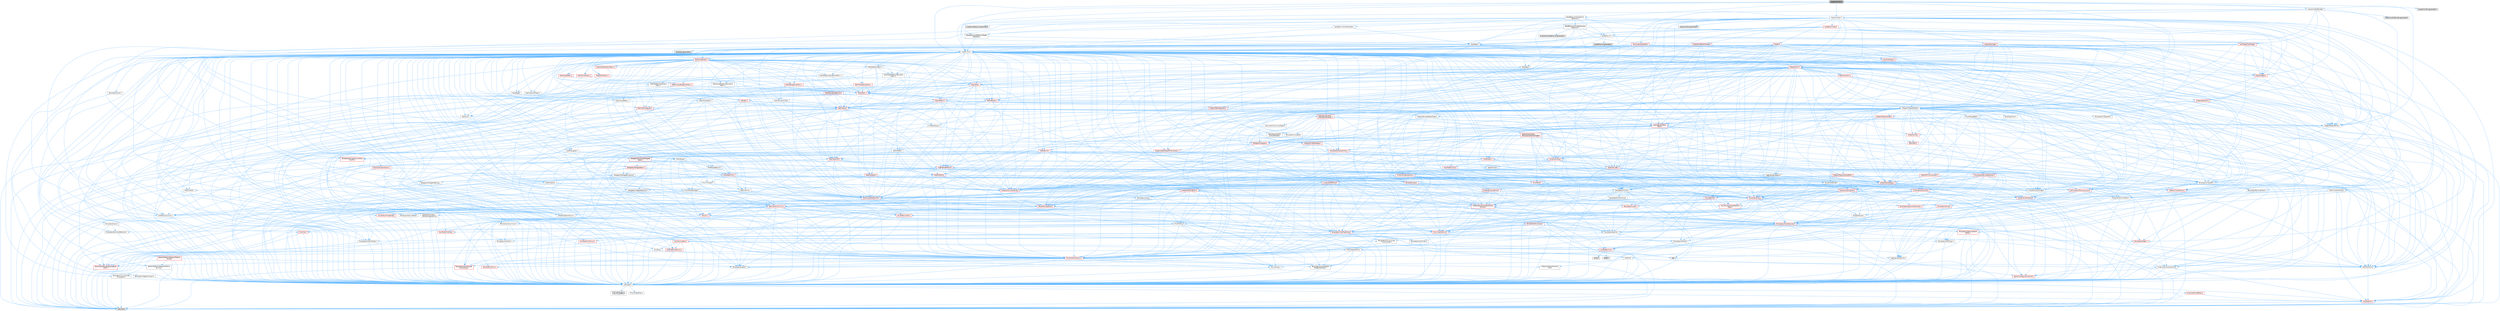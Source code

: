 digraph "SingleClickTool.h"
{
 // INTERACTIVE_SVG=YES
 // LATEX_PDF_SIZE
  bgcolor="transparent";
  edge [fontname=Helvetica,fontsize=10,labelfontname=Helvetica,labelfontsize=10];
  node [fontname=Helvetica,fontsize=10,shape=box,height=0.2,width=0.4];
  Node1 [id="Node000001",label="SingleClickTool.h",height=0.2,width=0.4,color="gray40", fillcolor="grey60", style="filled", fontcolor="black",tooltip=" "];
  Node1 -> Node2 [id="edge1_Node000001_Node000002",color="steelblue1",style="solid",tooltip=" "];
  Node2 [id="Node000002",label="BaseBehaviors/BehaviorTarget\lInterfaces.h",height=0.2,width=0.4,color="grey40", fillcolor="white", style="filled",URL="$d0/d82/BehaviorTargetInterfaces_8h.html",tooltip=" "];
  Node2 -> Node3 [id="edge2_Node000002_Node000003",color="steelblue1",style="solid",tooltip=" "];
  Node3 [id="Node000003",label="CoreMinimal.h",height=0.2,width=0.4,color="grey40", fillcolor="white", style="filled",URL="$d7/d67/CoreMinimal_8h.html",tooltip=" "];
  Node3 -> Node4 [id="edge3_Node000003_Node000004",color="steelblue1",style="solid",tooltip=" "];
  Node4 [id="Node000004",label="CoreTypes.h",height=0.2,width=0.4,color="grey40", fillcolor="white", style="filled",URL="$dc/dec/CoreTypes_8h.html",tooltip=" "];
  Node4 -> Node5 [id="edge4_Node000004_Node000005",color="steelblue1",style="solid",tooltip=" "];
  Node5 [id="Node000005",label="HAL/Platform.h",height=0.2,width=0.4,color="red", fillcolor="#FFF0F0", style="filled",URL="$d9/dd0/Platform_8h.html",tooltip=" "];
  Node5 -> Node8 [id="edge5_Node000005_Node000008",color="steelblue1",style="solid",tooltip=" "];
  Node8 [id="Node000008",label="type_traits",height=0.2,width=0.4,color="grey60", fillcolor="#E0E0E0", style="filled",tooltip=" "];
  Node4 -> Node15 [id="edge6_Node000004_Node000015",color="steelblue1",style="solid",tooltip=" "];
  Node15 [id="Node000015",label="ProfilingDebugging\l/UMemoryDefines.h",height=0.2,width=0.4,color="grey40", fillcolor="white", style="filled",URL="$d2/da2/UMemoryDefines_8h.html",tooltip=" "];
  Node4 -> Node16 [id="edge7_Node000004_Node000016",color="steelblue1",style="solid",tooltip=" "];
  Node16 [id="Node000016",label="Misc/CoreMiscDefines.h",height=0.2,width=0.4,color="red", fillcolor="#FFF0F0", style="filled",URL="$da/d38/CoreMiscDefines_8h.html",tooltip=" "];
  Node16 -> Node5 [id="edge8_Node000016_Node000005",color="steelblue1",style="solid",tooltip=" "];
  Node4 -> Node17 [id="edge9_Node000004_Node000017",color="steelblue1",style="solid",tooltip=" "];
  Node17 [id="Node000017",label="Misc/CoreDefines.h",height=0.2,width=0.4,color="grey40", fillcolor="white", style="filled",URL="$d3/dd2/CoreDefines_8h.html",tooltip=" "];
  Node3 -> Node18 [id="edge10_Node000003_Node000018",color="steelblue1",style="solid",tooltip=" "];
  Node18 [id="Node000018",label="CoreFwd.h",height=0.2,width=0.4,color="grey40", fillcolor="white", style="filled",URL="$d1/d1e/CoreFwd_8h.html",tooltip=" "];
  Node18 -> Node4 [id="edge11_Node000018_Node000004",color="steelblue1",style="solid",tooltip=" "];
  Node18 -> Node19 [id="edge12_Node000018_Node000019",color="steelblue1",style="solid",tooltip=" "];
  Node19 [id="Node000019",label="Containers/ContainersFwd.h",height=0.2,width=0.4,color="grey40", fillcolor="white", style="filled",URL="$d4/d0a/ContainersFwd_8h.html",tooltip=" "];
  Node19 -> Node5 [id="edge13_Node000019_Node000005",color="steelblue1",style="solid",tooltip=" "];
  Node19 -> Node4 [id="edge14_Node000019_Node000004",color="steelblue1",style="solid",tooltip=" "];
  Node19 -> Node20 [id="edge15_Node000019_Node000020",color="steelblue1",style="solid",tooltip=" "];
  Node20 [id="Node000020",label="Traits/IsContiguousContainer.h",height=0.2,width=0.4,color="red", fillcolor="#FFF0F0", style="filled",URL="$d5/d3c/IsContiguousContainer_8h.html",tooltip=" "];
  Node20 -> Node4 [id="edge16_Node000020_Node000004",color="steelblue1",style="solid",tooltip=" "];
  Node18 -> Node23 [id="edge17_Node000018_Node000023",color="steelblue1",style="solid",tooltip=" "];
  Node23 [id="Node000023",label="Math/MathFwd.h",height=0.2,width=0.4,color="grey40", fillcolor="white", style="filled",URL="$d2/d10/MathFwd_8h.html",tooltip=" "];
  Node23 -> Node5 [id="edge18_Node000023_Node000005",color="steelblue1",style="solid",tooltip=" "];
  Node18 -> Node24 [id="edge19_Node000018_Node000024",color="steelblue1",style="solid",tooltip=" "];
  Node24 [id="Node000024",label="UObject/UObjectHierarchy\lFwd.h",height=0.2,width=0.4,color="grey40", fillcolor="white", style="filled",URL="$d3/d13/UObjectHierarchyFwd_8h.html",tooltip=" "];
  Node3 -> Node24 [id="edge20_Node000003_Node000024",color="steelblue1",style="solid",tooltip=" "];
  Node3 -> Node19 [id="edge21_Node000003_Node000019",color="steelblue1",style="solid",tooltip=" "];
  Node3 -> Node25 [id="edge22_Node000003_Node000025",color="steelblue1",style="solid",tooltip=" "];
  Node25 [id="Node000025",label="Misc/VarArgs.h",height=0.2,width=0.4,color="grey40", fillcolor="white", style="filled",URL="$d5/d6f/VarArgs_8h.html",tooltip=" "];
  Node25 -> Node4 [id="edge23_Node000025_Node000004",color="steelblue1",style="solid",tooltip=" "];
  Node3 -> Node26 [id="edge24_Node000003_Node000026",color="steelblue1",style="solid",tooltip=" "];
  Node26 [id="Node000026",label="Logging/LogVerbosity.h",height=0.2,width=0.4,color="grey40", fillcolor="white", style="filled",URL="$d2/d8f/LogVerbosity_8h.html",tooltip=" "];
  Node26 -> Node4 [id="edge25_Node000026_Node000004",color="steelblue1",style="solid",tooltip=" "];
  Node3 -> Node27 [id="edge26_Node000003_Node000027",color="steelblue1",style="solid",tooltip=" "];
  Node27 [id="Node000027",label="Misc/OutputDevice.h",height=0.2,width=0.4,color="grey40", fillcolor="white", style="filled",URL="$d7/d32/OutputDevice_8h.html",tooltip=" "];
  Node27 -> Node18 [id="edge27_Node000027_Node000018",color="steelblue1",style="solid",tooltip=" "];
  Node27 -> Node4 [id="edge28_Node000027_Node000004",color="steelblue1",style="solid",tooltip=" "];
  Node27 -> Node26 [id="edge29_Node000027_Node000026",color="steelblue1",style="solid",tooltip=" "];
  Node27 -> Node25 [id="edge30_Node000027_Node000025",color="steelblue1",style="solid",tooltip=" "];
  Node27 -> Node28 [id="edge31_Node000027_Node000028",color="steelblue1",style="solid",tooltip=" "];
  Node28 [id="Node000028",label="Templates/IsArrayOrRefOf\lTypeByPredicate.h",height=0.2,width=0.4,color="grey40", fillcolor="white", style="filled",URL="$d6/da1/IsArrayOrRefOfTypeByPredicate_8h.html",tooltip=" "];
  Node28 -> Node4 [id="edge32_Node000028_Node000004",color="steelblue1",style="solid",tooltip=" "];
  Node27 -> Node29 [id="edge33_Node000027_Node000029",color="steelblue1",style="solid",tooltip=" "];
  Node29 [id="Node000029",label="Templates/IsValidVariadic\lFunctionArg.h",height=0.2,width=0.4,color="red", fillcolor="#FFF0F0", style="filled",URL="$d0/dc8/IsValidVariadicFunctionArg_8h.html",tooltip=" "];
  Node29 -> Node4 [id="edge34_Node000029_Node000004",color="steelblue1",style="solid",tooltip=" "];
  Node29 -> Node8 [id="edge35_Node000029_Node000008",color="steelblue1",style="solid",tooltip=" "];
  Node27 -> Node31 [id="edge36_Node000027_Node000031",color="steelblue1",style="solid",tooltip=" "];
  Node31 [id="Node000031",label="Traits/IsCharEncodingCompatible\lWith.h",height=0.2,width=0.4,color="red", fillcolor="#FFF0F0", style="filled",URL="$df/dd1/IsCharEncodingCompatibleWith_8h.html",tooltip=" "];
  Node31 -> Node8 [id="edge37_Node000031_Node000008",color="steelblue1",style="solid",tooltip=" "];
  Node3 -> Node33 [id="edge38_Node000003_Node000033",color="steelblue1",style="solid",tooltip=" "];
  Node33 [id="Node000033",label="HAL/PlatformCrt.h",height=0.2,width=0.4,color="red", fillcolor="#FFF0F0", style="filled",URL="$d8/d75/PlatformCrt_8h.html",tooltip=" "];
  Node33 -> Node34 [id="edge39_Node000033_Node000034",color="steelblue1",style="solid",tooltip=" "];
  Node34 [id="Node000034",label="new",height=0.2,width=0.4,color="grey60", fillcolor="#E0E0E0", style="filled",tooltip=" "];
  Node33 -> Node35 [id="edge40_Node000033_Node000035",color="steelblue1",style="solid",tooltip=" "];
  Node35 [id="Node000035",label="wchar.h",height=0.2,width=0.4,color="grey60", fillcolor="#E0E0E0", style="filled",tooltip=" "];
  Node33 -> Node36 [id="edge41_Node000033_Node000036",color="steelblue1",style="solid",tooltip=" "];
  Node36 [id="Node000036",label="stddef.h",height=0.2,width=0.4,color="grey60", fillcolor="#E0E0E0", style="filled",tooltip=" "];
  Node3 -> Node43 [id="edge42_Node000003_Node000043",color="steelblue1",style="solid",tooltip=" "];
  Node43 [id="Node000043",label="HAL/PlatformMisc.h",height=0.2,width=0.4,color="red", fillcolor="#FFF0F0", style="filled",URL="$d0/df5/PlatformMisc_8h.html",tooltip=" "];
  Node43 -> Node4 [id="edge43_Node000043_Node000004",color="steelblue1",style="solid",tooltip=" "];
  Node3 -> Node62 [id="edge44_Node000003_Node000062",color="steelblue1",style="solid",tooltip=" "];
  Node62 [id="Node000062",label="Misc/AssertionMacros.h",height=0.2,width=0.4,color="red", fillcolor="#FFF0F0", style="filled",URL="$d0/dfa/AssertionMacros_8h.html",tooltip=" "];
  Node62 -> Node4 [id="edge45_Node000062_Node000004",color="steelblue1",style="solid",tooltip=" "];
  Node62 -> Node5 [id="edge46_Node000062_Node000005",color="steelblue1",style="solid",tooltip=" "];
  Node62 -> Node43 [id="edge47_Node000062_Node000043",color="steelblue1",style="solid",tooltip=" "];
  Node62 -> Node63 [id="edge48_Node000062_Node000063",color="steelblue1",style="solid",tooltip=" "];
  Node63 [id="Node000063",label="Templates/EnableIf.h",height=0.2,width=0.4,color="grey40", fillcolor="white", style="filled",URL="$d7/d60/EnableIf_8h.html",tooltip=" "];
  Node63 -> Node4 [id="edge49_Node000063_Node000004",color="steelblue1",style="solid",tooltip=" "];
  Node62 -> Node28 [id="edge50_Node000062_Node000028",color="steelblue1",style="solid",tooltip=" "];
  Node62 -> Node29 [id="edge51_Node000062_Node000029",color="steelblue1",style="solid",tooltip=" "];
  Node62 -> Node31 [id="edge52_Node000062_Node000031",color="steelblue1",style="solid",tooltip=" "];
  Node62 -> Node25 [id="edge53_Node000062_Node000025",color="steelblue1",style="solid",tooltip=" "];
  Node3 -> Node71 [id="edge54_Node000003_Node000071",color="steelblue1",style="solid",tooltip=" "];
  Node71 [id="Node000071",label="Templates/IsPointer.h",height=0.2,width=0.4,color="grey40", fillcolor="white", style="filled",URL="$d7/d05/IsPointer_8h.html",tooltip=" "];
  Node71 -> Node4 [id="edge55_Node000071_Node000004",color="steelblue1",style="solid",tooltip=" "];
  Node3 -> Node72 [id="edge56_Node000003_Node000072",color="steelblue1",style="solid",tooltip=" "];
  Node72 [id="Node000072",label="HAL/PlatformMemory.h",height=0.2,width=0.4,color="red", fillcolor="#FFF0F0", style="filled",URL="$de/d68/PlatformMemory_8h.html",tooltip=" "];
  Node72 -> Node4 [id="edge57_Node000072_Node000004",color="steelblue1",style="solid",tooltip=" "];
  Node3 -> Node55 [id="edge58_Node000003_Node000055",color="steelblue1",style="solid",tooltip=" "];
  Node55 [id="Node000055",label="HAL/PlatformAtomics.h",height=0.2,width=0.4,color="red", fillcolor="#FFF0F0", style="filled",URL="$d3/d36/PlatformAtomics_8h.html",tooltip=" "];
  Node55 -> Node4 [id="edge59_Node000055_Node000004",color="steelblue1",style="solid",tooltip=" "];
  Node3 -> Node77 [id="edge60_Node000003_Node000077",color="steelblue1",style="solid",tooltip=" "];
  Node77 [id="Node000077",label="Misc/Exec.h",height=0.2,width=0.4,color="grey40", fillcolor="white", style="filled",URL="$de/ddb/Exec_8h.html",tooltip=" "];
  Node77 -> Node4 [id="edge61_Node000077_Node000004",color="steelblue1",style="solid",tooltip=" "];
  Node77 -> Node62 [id="edge62_Node000077_Node000062",color="steelblue1",style="solid",tooltip=" "];
  Node3 -> Node78 [id="edge63_Node000003_Node000078",color="steelblue1",style="solid",tooltip=" "];
  Node78 [id="Node000078",label="HAL/MemoryBase.h",height=0.2,width=0.4,color="red", fillcolor="#FFF0F0", style="filled",URL="$d6/d9f/MemoryBase_8h.html",tooltip=" "];
  Node78 -> Node4 [id="edge64_Node000078_Node000004",color="steelblue1",style="solid",tooltip=" "];
  Node78 -> Node55 [id="edge65_Node000078_Node000055",color="steelblue1",style="solid",tooltip=" "];
  Node78 -> Node33 [id="edge66_Node000078_Node000033",color="steelblue1",style="solid",tooltip=" "];
  Node78 -> Node77 [id="edge67_Node000078_Node000077",color="steelblue1",style="solid",tooltip=" "];
  Node78 -> Node27 [id="edge68_Node000078_Node000027",color="steelblue1",style="solid",tooltip=" "];
  Node3 -> Node88 [id="edge69_Node000003_Node000088",color="steelblue1",style="solid",tooltip=" "];
  Node88 [id="Node000088",label="HAL/UnrealMemory.h",height=0.2,width=0.4,color="red", fillcolor="#FFF0F0", style="filled",URL="$d9/d96/UnrealMemory_8h.html",tooltip=" "];
  Node88 -> Node4 [id="edge70_Node000088_Node000004",color="steelblue1",style="solid",tooltip=" "];
  Node88 -> Node78 [id="edge71_Node000088_Node000078",color="steelblue1",style="solid",tooltip=" "];
  Node88 -> Node72 [id="edge72_Node000088_Node000072",color="steelblue1",style="solid",tooltip=" "];
  Node88 -> Node71 [id="edge73_Node000088_Node000071",color="steelblue1",style="solid",tooltip=" "];
  Node3 -> Node90 [id="edge74_Node000003_Node000090",color="steelblue1",style="solid",tooltip=" "];
  Node90 [id="Node000090",label="Templates/IsArithmetic.h",height=0.2,width=0.4,color="grey40", fillcolor="white", style="filled",URL="$d2/d5d/IsArithmetic_8h.html",tooltip=" "];
  Node90 -> Node4 [id="edge75_Node000090_Node000004",color="steelblue1",style="solid",tooltip=" "];
  Node3 -> Node84 [id="edge76_Node000003_Node000084",color="steelblue1",style="solid",tooltip=" "];
  Node84 [id="Node000084",label="Templates/AndOrNot.h",height=0.2,width=0.4,color="grey40", fillcolor="white", style="filled",URL="$db/d0a/AndOrNot_8h.html",tooltip=" "];
  Node84 -> Node4 [id="edge77_Node000084_Node000004",color="steelblue1",style="solid",tooltip=" "];
  Node3 -> Node91 [id="edge78_Node000003_Node000091",color="steelblue1",style="solid",tooltip=" "];
  Node91 [id="Node000091",label="Templates/IsPODType.h",height=0.2,width=0.4,color="grey40", fillcolor="white", style="filled",URL="$d7/db1/IsPODType_8h.html",tooltip=" "];
  Node91 -> Node4 [id="edge79_Node000091_Node000004",color="steelblue1",style="solid",tooltip=" "];
  Node3 -> Node92 [id="edge80_Node000003_Node000092",color="steelblue1",style="solid",tooltip=" "];
  Node92 [id="Node000092",label="Templates/IsUECoreType.h",height=0.2,width=0.4,color="grey40", fillcolor="white", style="filled",URL="$d1/db8/IsUECoreType_8h.html",tooltip=" "];
  Node92 -> Node4 [id="edge81_Node000092_Node000004",color="steelblue1",style="solid",tooltip=" "];
  Node92 -> Node8 [id="edge82_Node000092_Node000008",color="steelblue1",style="solid",tooltip=" "];
  Node3 -> Node85 [id="edge83_Node000003_Node000085",color="steelblue1",style="solid",tooltip=" "];
  Node85 [id="Node000085",label="Templates/IsTriviallyCopy\lConstructible.h",height=0.2,width=0.4,color="grey40", fillcolor="white", style="filled",URL="$d3/d78/IsTriviallyCopyConstructible_8h.html",tooltip=" "];
  Node85 -> Node4 [id="edge84_Node000085_Node000004",color="steelblue1",style="solid",tooltip=" "];
  Node85 -> Node8 [id="edge85_Node000085_Node000008",color="steelblue1",style="solid",tooltip=" "];
  Node3 -> Node93 [id="edge86_Node000003_Node000093",color="steelblue1",style="solid",tooltip=" "];
  Node93 [id="Node000093",label="Templates/UnrealTypeTraits.h",height=0.2,width=0.4,color="red", fillcolor="#FFF0F0", style="filled",URL="$d2/d2d/UnrealTypeTraits_8h.html",tooltip=" "];
  Node93 -> Node4 [id="edge87_Node000093_Node000004",color="steelblue1",style="solid",tooltip=" "];
  Node93 -> Node71 [id="edge88_Node000093_Node000071",color="steelblue1",style="solid",tooltip=" "];
  Node93 -> Node62 [id="edge89_Node000093_Node000062",color="steelblue1",style="solid",tooltip=" "];
  Node93 -> Node84 [id="edge90_Node000093_Node000084",color="steelblue1",style="solid",tooltip=" "];
  Node93 -> Node63 [id="edge91_Node000093_Node000063",color="steelblue1",style="solid",tooltip=" "];
  Node93 -> Node90 [id="edge92_Node000093_Node000090",color="steelblue1",style="solid",tooltip=" "];
  Node93 -> Node94 [id="edge93_Node000093_Node000094",color="steelblue1",style="solid",tooltip=" "];
  Node94 [id="Node000094",label="Templates/Models.h",height=0.2,width=0.4,color="red", fillcolor="#FFF0F0", style="filled",URL="$d3/d0c/Models_8h.html",tooltip=" "];
  Node93 -> Node91 [id="edge94_Node000093_Node000091",color="steelblue1",style="solid",tooltip=" "];
  Node93 -> Node92 [id="edge95_Node000093_Node000092",color="steelblue1",style="solid",tooltip=" "];
  Node93 -> Node85 [id="edge96_Node000093_Node000085",color="steelblue1",style="solid",tooltip=" "];
  Node3 -> Node63 [id="edge97_Node000003_Node000063",color="steelblue1",style="solid",tooltip=" "];
  Node3 -> Node95 [id="edge98_Node000003_Node000095",color="steelblue1",style="solid",tooltip=" "];
  Node95 [id="Node000095",label="Templates/RemoveReference.h",height=0.2,width=0.4,color="grey40", fillcolor="white", style="filled",URL="$da/dbe/RemoveReference_8h.html",tooltip=" "];
  Node95 -> Node4 [id="edge99_Node000095_Node000004",color="steelblue1",style="solid",tooltip=" "];
  Node3 -> Node96 [id="edge100_Node000003_Node000096",color="steelblue1",style="solid",tooltip=" "];
  Node96 [id="Node000096",label="Templates/IntegralConstant.h",height=0.2,width=0.4,color="grey40", fillcolor="white", style="filled",URL="$db/d1b/IntegralConstant_8h.html",tooltip=" "];
  Node96 -> Node4 [id="edge101_Node000096_Node000004",color="steelblue1",style="solid",tooltip=" "];
  Node3 -> Node97 [id="edge102_Node000003_Node000097",color="steelblue1",style="solid",tooltip=" "];
  Node97 [id="Node000097",label="Templates/IsClass.h",height=0.2,width=0.4,color="grey40", fillcolor="white", style="filled",URL="$db/dcb/IsClass_8h.html",tooltip=" "];
  Node97 -> Node4 [id="edge103_Node000097_Node000004",color="steelblue1",style="solid",tooltip=" "];
  Node3 -> Node98 [id="edge104_Node000003_Node000098",color="steelblue1",style="solid",tooltip=" "];
  Node98 [id="Node000098",label="Templates/TypeCompatible\lBytes.h",height=0.2,width=0.4,color="red", fillcolor="#FFF0F0", style="filled",URL="$df/d0a/TypeCompatibleBytes_8h.html",tooltip=" "];
  Node98 -> Node4 [id="edge105_Node000098_Node000004",color="steelblue1",style="solid",tooltip=" "];
  Node98 -> Node34 [id="edge106_Node000098_Node000034",color="steelblue1",style="solid",tooltip=" "];
  Node98 -> Node8 [id="edge107_Node000098_Node000008",color="steelblue1",style="solid",tooltip=" "];
  Node3 -> Node20 [id="edge108_Node000003_Node000020",color="steelblue1",style="solid",tooltip=" "];
  Node3 -> Node99 [id="edge109_Node000003_Node000099",color="steelblue1",style="solid",tooltip=" "];
  Node99 [id="Node000099",label="Templates/UnrealTemplate.h",height=0.2,width=0.4,color="red", fillcolor="#FFF0F0", style="filled",URL="$d4/d24/UnrealTemplate_8h.html",tooltip=" "];
  Node99 -> Node4 [id="edge110_Node000099_Node000004",color="steelblue1",style="solid",tooltip=" "];
  Node99 -> Node71 [id="edge111_Node000099_Node000071",color="steelblue1",style="solid",tooltip=" "];
  Node99 -> Node88 [id="edge112_Node000099_Node000088",color="steelblue1",style="solid",tooltip=" "];
  Node99 -> Node93 [id="edge113_Node000099_Node000093",color="steelblue1",style="solid",tooltip=" "];
  Node99 -> Node95 [id="edge114_Node000099_Node000095",color="steelblue1",style="solid",tooltip=" "];
  Node99 -> Node65 [id="edge115_Node000099_Node000065",color="steelblue1",style="solid",tooltip=" "];
  Node65 [id="Node000065",label="Templates/Requires.h",height=0.2,width=0.4,color="grey40", fillcolor="white", style="filled",URL="$dc/d96/Requires_8h.html",tooltip=" "];
  Node65 -> Node63 [id="edge116_Node000065_Node000063",color="steelblue1",style="solid",tooltip=" "];
  Node65 -> Node8 [id="edge117_Node000065_Node000008",color="steelblue1",style="solid",tooltip=" "];
  Node99 -> Node98 [id="edge118_Node000099_Node000098",color="steelblue1",style="solid",tooltip=" "];
  Node99 -> Node20 [id="edge119_Node000099_Node000020",color="steelblue1",style="solid",tooltip=" "];
  Node99 -> Node8 [id="edge120_Node000099_Node000008",color="steelblue1",style="solid",tooltip=" "];
  Node3 -> Node48 [id="edge121_Node000003_Node000048",color="steelblue1",style="solid",tooltip=" "];
  Node48 [id="Node000048",label="Math/NumericLimits.h",height=0.2,width=0.4,color="grey40", fillcolor="white", style="filled",URL="$df/d1b/NumericLimits_8h.html",tooltip=" "];
  Node48 -> Node4 [id="edge122_Node000048_Node000004",color="steelblue1",style="solid",tooltip=" "];
  Node3 -> Node103 [id="edge123_Node000003_Node000103",color="steelblue1",style="solid",tooltip=" "];
  Node103 [id="Node000103",label="HAL/PlatformMath.h",height=0.2,width=0.4,color="red", fillcolor="#FFF0F0", style="filled",URL="$dc/d53/PlatformMath_8h.html",tooltip=" "];
  Node103 -> Node4 [id="edge124_Node000103_Node000004",color="steelblue1",style="solid",tooltip=" "];
  Node3 -> Node86 [id="edge125_Node000003_Node000086",color="steelblue1",style="solid",tooltip=" "];
  Node86 [id="Node000086",label="Templates/IsTriviallyCopy\lAssignable.h",height=0.2,width=0.4,color="grey40", fillcolor="white", style="filled",URL="$d2/df2/IsTriviallyCopyAssignable_8h.html",tooltip=" "];
  Node86 -> Node4 [id="edge126_Node000086_Node000004",color="steelblue1",style="solid",tooltip=" "];
  Node86 -> Node8 [id="edge127_Node000086_Node000008",color="steelblue1",style="solid",tooltip=" "];
  Node3 -> Node111 [id="edge128_Node000003_Node000111",color="steelblue1",style="solid",tooltip=" "];
  Node111 [id="Node000111",label="Templates/MemoryOps.h",height=0.2,width=0.4,color="red", fillcolor="#FFF0F0", style="filled",URL="$db/dea/MemoryOps_8h.html",tooltip=" "];
  Node111 -> Node4 [id="edge129_Node000111_Node000004",color="steelblue1",style="solid",tooltip=" "];
  Node111 -> Node88 [id="edge130_Node000111_Node000088",color="steelblue1",style="solid",tooltip=" "];
  Node111 -> Node86 [id="edge131_Node000111_Node000086",color="steelblue1",style="solid",tooltip=" "];
  Node111 -> Node85 [id="edge132_Node000111_Node000085",color="steelblue1",style="solid",tooltip=" "];
  Node111 -> Node65 [id="edge133_Node000111_Node000065",color="steelblue1",style="solid",tooltip=" "];
  Node111 -> Node93 [id="edge134_Node000111_Node000093",color="steelblue1",style="solid",tooltip=" "];
  Node111 -> Node34 [id="edge135_Node000111_Node000034",color="steelblue1",style="solid",tooltip=" "];
  Node111 -> Node8 [id="edge136_Node000111_Node000008",color="steelblue1",style="solid",tooltip=" "];
  Node3 -> Node112 [id="edge137_Node000003_Node000112",color="steelblue1",style="solid",tooltip=" "];
  Node112 [id="Node000112",label="Containers/ContainerAllocation\lPolicies.h",height=0.2,width=0.4,color="red", fillcolor="#FFF0F0", style="filled",URL="$d7/dff/ContainerAllocationPolicies_8h.html",tooltip=" "];
  Node112 -> Node4 [id="edge138_Node000112_Node000004",color="steelblue1",style="solid",tooltip=" "];
  Node112 -> Node112 [id="edge139_Node000112_Node000112",color="steelblue1",style="solid",tooltip=" "];
  Node112 -> Node103 [id="edge140_Node000112_Node000103",color="steelblue1",style="solid",tooltip=" "];
  Node112 -> Node88 [id="edge141_Node000112_Node000088",color="steelblue1",style="solid",tooltip=" "];
  Node112 -> Node48 [id="edge142_Node000112_Node000048",color="steelblue1",style="solid",tooltip=" "];
  Node112 -> Node62 [id="edge143_Node000112_Node000062",color="steelblue1",style="solid",tooltip=" "];
  Node112 -> Node111 [id="edge144_Node000112_Node000111",color="steelblue1",style="solid",tooltip=" "];
  Node112 -> Node98 [id="edge145_Node000112_Node000098",color="steelblue1",style="solid",tooltip=" "];
  Node112 -> Node8 [id="edge146_Node000112_Node000008",color="steelblue1",style="solid",tooltip=" "];
  Node3 -> Node115 [id="edge147_Node000003_Node000115",color="steelblue1",style="solid",tooltip=" "];
  Node115 [id="Node000115",label="Templates/IsEnumClass.h",height=0.2,width=0.4,color="grey40", fillcolor="white", style="filled",URL="$d7/d15/IsEnumClass_8h.html",tooltip=" "];
  Node115 -> Node4 [id="edge148_Node000115_Node000004",color="steelblue1",style="solid",tooltip=" "];
  Node115 -> Node84 [id="edge149_Node000115_Node000084",color="steelblue1",style="solid",tooltip=" "];
  Node3 -> Node116 [id="edge150_Node000003_Node000116",color="steelblue1",style="solid",tooltip=" "];
  Node116 [id="Node000116",label="HAL/PlatformProperties.h",height=0.2,width=0.4,color="red", fillcolor="#FFF0F0", style="filled",URL="$d9/db0/PlatformProperties_8h.html",tooltip=" "];
  Node116 -> Node4 [id="edge151_Node000116_Node000004",color="steelblue1",style="solid",tooltip=" "];
  Node3 -> Node119 [id="edge152_Node000003_Node000119",color="steelblue1",style="solid",tooltip=" "];
  Node119 [id="Node000119",label="Misc/EngineVersionBase.h",height=0.2,width=0.4,color="grey40", fillcolor="white", style="filled",URL="$d5/d2b/EngineVersionBase_8h.html",tooltip=" "];
  Node119 -> Node4 [id="edge153_Node000119_Node000004",color="steelblue1",style="solid",tooltip=" "];
  Node3 -> Node120 [id="edge154_Node000003_Node000120",color="steelblue1",style="solid",tooltip=" "];
  Node120 [id="Node000120",label="Internationalization\l/TextNamespaceFwd.h",height=0.2,width=0.4,color="grey40", fillcolor="white", style="filled",URL="$d8/d97/TextNamespaceFwd_8h.html",tooltip=" "];
  Node120 -> Node4 [id="edge155_Node000120_Node000004",color="steelblue1",style="solid",tooltip=" "];
  Node3 -> Node121 [id="edge156_Node000003_Node000121",color="steelblue1",style="solid",tooltip=" "];
  Node121 [id="Node000121",label="Serialization/Archive.h",height=0.2,width=0.4,color="red", fillcolor="#FFF0F0", style="filled",URL="$d7/d3b/Archive_8h.html",tooltip=" "];
  Node121 -> Node18 [id="edge157_Node000121_Node000018",color="steelblue1",style="solid",tooltip=" "];
  Node121 -> Node4 [id="edge158_Node000121_Node000004",color="steelblue1",style="solid",tooltip=" "];
  Node121 -> Node116 [id="edge159_Node000121_Node000116",color="steelblue1",style="solid",tooltip=" "];
  Node121 -> Node120 [id="edge160_Node000121_Node000120",color="steelblue1",style="solid",tooltip=" "];
  Node121 -> Node23 [id="edge161_Node000121_Node000023",color="steelblue1",style="solid",tooltip=" "];
  Node121 -> Node62 [id="edge162_Node000121_Node000062",color="steelblue1",style="solid",tooltip=" "];
  Node121 -> Node119 [id="edge163_Node000121_Node000119",color="steelblue1",style="solid",tooltip=" "];
  Node121 -> Node25 [id="edge164_Node000121_Node000025",color="steelblue1",style="solid",tooltip=" "];
  Node121 -> Node63 [id="edge165_Node000121_Node000063",color="steelblue1",style="solid",tooltip=" "];
  Node121 -> Node28 [id="edge166_Node000121_Node000028",color="steelblue1",style="solid",tooltip=" "];
  Node121 -> Node115 [id="edge167_Node000121_Node000115",color="steelblue1",style="solid",tooltip=" "];
  Node121 -> Node29 [id="edge168_Node000121_Node000029",color="steelblue1",style="solid",tooltip=" "];
  Node121 -> Node99 [id="edge169_Node000121_Node000099",color="steelblue1",style="solid",tooltip=" "];
  Node121 -> Node31 [id="edge170_Node000121_Node000031",color="steelblue1",style="solid",tooltip=" "];
  Node121 -> Node124 [id="edge171_Node000121_Node000124",color="steelblue1",style="solid",tooltip=" "];
  Node124 [id="Node000124",label="UObject/ObjectVersion.h",height=0.2,width=0.4,color="grey40", fillcolor="white", style="filled",URL="$da/d63/ObjectVersion_8h.html",tooltip=" "];
  Node124 -> Node4 [id="edge172_Node000124_Node000004",color="steelblue1",style="solid",tooltip=" "];
  Node3 -> Node125 [id="edge173_Node000003_Node000125",color="steelblue1",style="solid",tooltip=" "];
  Node125 [id="Node000125",label="Templates/Less.h",height=0.2,width=0.4,color="grey40", fillcolor="white", style="filled",URL="$de/dc8/Less_8h.html",tooltip=" "];
  Node125 -> Node4 [id="edge174_Node000125_Node000004",color="steelblue1",style="solid",tooltip=" "];
  Node125 -> Node99 [id="edge175_Node000125_Node000099",color="steelblue1",style="solid",tooltip=" "];
  Node3 -> Node126 [id="edge176_Node000003_Node000126",color="steelblue1",style="solid",tooltip=" "];
  Node126 [id="Node000126",label="Templates/Sorting.h",height=0.2,width=0.4,color="red", fillcolor="#FFF0F0", style="filled",URL="$d3/d9e/Sorting_8h.html",tooltip=" "];
  Node126 -> Node4 [id="edge177_Node000126_Node000004",color="steelblue1",style="solid",tooltip=" "];
  Node126 -> Node103 [id="edge178_Node000126_Node000103",color="steelblue1",style="solid",tooltip=" "];
  Node126 -> Node125 [id="edge179_Node000126_Node000125",color="steelblue1",style="solid",tooltip=" "];
  Node3 -> Node137 [id="edge180_Node000003_Node000137",color="steelblue1",style="solid",tooltip=" "];
  Node137 [id="Node000137",label="Misc/Char.h",height=0.2,width=0.4,color="red", fillcolor="#FFF0F0", style="filled",URL="$d0/d58/Char_8h.html",tooltip=" "];
  Node137 -> Node4 [id="edge181_Node000137_Node000004",color="steelblue1",style="solid",tooltip=" "];
  Node137 -> Node8 [id="edge182_Node000137_Node000008",color="steelblue1",style="solid",tooltip=" "];
  Node3 -> Node140 [id="edge183_Node000003_Node000140",color="steelblue1",style="solid",tooltip=" "];
  Node140 [id="Node000140",label="GenericPlatform/GenericPlatform\lStricmp.h",height=0.2,width=0.4,color="grey40", fillcolor="white", style="filled",URL="$d2/d86/GenericPlatformStricmp_8h.html",tooltip=" "];
  Node140 -> Node4 [id="edge184_Node000140_Node000004",color="steelblue1",style="solid",tooltip=" "];
  Node3 -> Node141 [id="edge185_Node000003_Node000141",color="steelblue1",style="solid",tooltip=" "];
  Node141 [id="Node000141",label="GenericPlatform/GenericPlatform\lString.h",height=0.2,width=0.4,color="red", fillcolor="#FFF0F0", style="filled",URL="$dd/d20/GenericPlatformString_8h.html",tooltip=" "];
  Node141 -> Node4 [id="edge186_Node000141_Node000004",color="steelblue1",style="solid",tooltip=" "];
  Node141 -> Node140 [id="edge187_Node000141_Node000140",color="steelblue1",style="solid",tooltip=" "];
  Node141 -> Node63 [id="edge188_Node000141_Node000063",color="steelblue1",style="solid",tooltip=" "];
  Node141 -> Node31 [id="edge189_Node000141_Node000031",color="steelblue1",style="solid",tooltip=" "];
  Node141 -> Node8 [id="edge190_Node000141_Node000008",color="steelblue1",style="solid",tooltip=" "];
  Node3 -> Node74 [id="edge191_Node000003_Node000074",color="steelblue1",style="solid",tooltip=" "];
  Node74 [id="Node000074",label="HAL/PlatformString.h",height=0.2,width=0.4,color="red", fillcolor="#FFF0F0", style="filled",URL="$db/db5/PlatformString_8h.html",tooltip=" "];
  Node74 -> Node4 [id="edge192_Node000074_Node000004",color="steelblue1",style="solid",tooltip=" "];
  Node3 -> Node144 [id="edge193_Node000003_Node000144",color="steelblue1",style="solid",tooltip=" "];
  Node144 [id="Node000144",label="Misc/CString.h",height=0.2,width=0.4,color="grey40", fillcolor="white", style="filled",URL="$d2/d49/CString_8h.html",tooltip=" "];
  Node144 -> Node4 [id="edge194_Node000144_Node000004",color="steelblue1",style="solid",tooltip=" "];
  Node144 -> Node33 [id="edge195_Node000144_Node000033",color="steelblue1",style="solid",tooltip=" "];
  Node144 -> Node74 [id="edge196_Node000144_Node000074",color="steelblue1",style="solid",tooltip=" "];
  Node144 -> Node62 [id="edge197_Node000144_Node000062",color="steelblue1",style="solid",tooltip=" "];
  Node144 -> Node137 [id="edge198_Node000144_Node000137",color="steelblue1",style="solid",tooltip=" "];
  Node144 -> Node25 [id="edge199_Node000144_Node000025",color="steelblue1",style="solid",tooltip=" "];
  Node144 -> Node28 [id="edge200_Node000144_Node000028",color="steelblue1",style="solid",tooltip=" "];
  Node144 -> Node29 [id="edge201_Node000144_Node000029",color="steelblue1",style="solid",tooltip=" "];
  Node144 -> Node31 [id="edge202_Node000144_Node000031",color="steelblue1",style="solid",tooltip=" "];
  Node3 -> Node145 [id="edge203_Node000003_Node000145",color="steelblue1",style="solid",tooltip=" "];
  Node145 [id="Node000145",label="Misc/Crc.h",height=0.2,width=0.4,color="red", fillcolor="#FFF0F0", style="filled",URL="$d4/dd2/Crc_8h.html",tooltip=" "];
  Node145 -> Node4 [id="edge204_Node000145_Node000004",color="steelblue1",style="solid",tooltip=" "];
  Node145 -> Node74 [id="edge205_Node000145_Node000074",color="steelblue1",style="solid",tooltip=" "];
  Node145 -> Node62 [id="edge206_Node000145_Node000062",color="steelblue1",style="solid",tooltip=" "];
  Node145 -> Node144 [id="edge207_Node000145_Node000144",color="steelblue1",style="solid",tooltip=" "];
  Node145 -> Node137 [id="edge208_Node000145_Node000137",color="steelblue1",style="solid",tooltip=" "];
  Node145 -> Node93 [id="edge209_Node000145_Node000093",color="steelblue1",style="solid",tooltip=" "];
  Node3 -> Node136 [id="edge210_Node000003_Node000136",color="steelblue1",style="solid",tooltip=" "];
  Node136 [id="Node000136",label="Math/UnrealMathUtility.h",height=0.2,width=0.4,color="red", fillcolor="#FFF0F0", style="filled",URL="$db/db8/UnrealMathUtility_8h.html",tooltip=" "];
  Node136 -> Node4 [id="edge211_Node000136_Node000004",color="steelblue1",style="solid",tooltip=" "];
  Node136 -> Node62 [id="edge212_Node000136_Node000062",color="steelblue1",style="solid",tooltip=" "];
  Node136 -> Node103 [id="edge213_Node000136_Node000103",color="steelblue1",style="solid",tooltip=" "];
  Node136 -> Node23 [id="edge214_Node000136_Node000023",color="steelblue1",style="solid",tooltip=" "];
  Node136 -> Node65 [id="edge215_Node000136_Node000065",color="steelblue1",style="solid",tooltip=" "];
  Node3 -> Node146 [id="edge216_Node000003_Node000146",color="steelblue1",style="solid",tooltip=" "];
  Node146 [id="Node000146",label="Containers/UnrealString.h",height=0.2,width=0.4,color="red", fillcolor="#FFF0F0", style="filled",URL="$d5/dba/UnrealString_8h.html",tooltip=" "];
  Node3 -> Node150 [id="edge217_Node000003_Node000150",color="steelblue1",style="solid",tooltip=" "];
  Node150 [id="Node000150",label="Containers/Array.h",height=0.2,width=0.4,color="red", fillcolor="#FFF0F0", style="filled",URL="$df/dd0/Array_8h.html",tooltip=" "];
  Node150 -> Node4 [id="edge218_Node000150_Node000004",color="steelblue1",style="solid",tooltip=" "];
  Node150 -> Node62 [id="edge219_Node000150_Node000062",color="steelblue1",style="solid",tooltip=" "];
  Node150 -> Node151 [id="edge220_Node000150_Node000151",color="steelblue1",style="solid",tooltip=" "];
  Node151 [id="Node000151",label="Misc/IntrusiveUnsetOptional\lState.h",height=0.2,width=0.4,color="red", fillcolor="#FFF0F0", style="filled",URL="$d2/d0a/IntrusiveUnsetOptionalState_8h.html",tooltip=" "];
  Node150 -> Node88 [id="edge221_Node000150_Node000088",color="steelblue1",style="solid",tooltip=" "];
  Node150 -> Node93 [id="edge222_Node000150_Node000093",color="steelblue1",style="solid",tooltip=" "];
  Node150 -> Node99 [id="edge223_Node000150_Node000099",color="steelblue1",style="solid",tooltip=" "];
  Node150 -> Node112 [id="edge224_Node000150_Node000112",color="steelblue1",style="solid",tooltip=" "];
  Node150 -> Node121 [id="edge225_Node000150_Node000121",color="steelblue1",style="solid",tooltip=" "];
  Node150 -> Node129 [id="edge226_Node000150_Node000129",color="steelblue1",style="solid",tooltip=" "];
  Node129 [id="Node000129",label="Templates/Invoke.h",height=0.2,width=0.4,color="red", fillcolor="#FFF0F0", style="filled",URL="$d7/deb/Invoke_8h.html",tooltip=" "];
  Node129 -> Node4 [id="edge227_Node000129_Node000004",color="steelblue1",style="solid",tooltip=" "];
  Node129 -> Node99 [id="edge228_Node000129_Node000099",color="steelblue1",style="solid",tooltip=" "];
  Node129 -> Node8 [id="edge229_Node000129_Node000008",color="steelblue1",style="solid",tooltip=" "];
  Node150 -> Node125 [id="edge230_Node000150_Node000125",color="steelblue1",style="solid",tooltip=" "];
  Node150 -> Node65 [id="edge231_Node000150_Node000065",color="steelblue1",style="solid",tooltip=" "];
  Node150 -> Node126 [id="edge232_Node000150_Node000126",color="steelblue1",style="solid",tooltip=" "];
  Node150 -> Node173 [id="edge233_Node000150_Node000173",color="steelblue1",style="solid",tooltip=" "];
  Node173 [id="Node000173",label="Templates/AlignmentTemplates.h",height=0.2,width=0.4,color="red", fillcolor="#FFF0F0", style="filled",URL="$dd/d32/AlignmentTemplates_8h.html",tooltip=" "];
  Node173 -> Node4 [id="edge234_Node000173_Node000004",color="steelblue1",style="solid",tooltip=" "];
  Node173 -> Node71 [id="edge235_Node000173_Node000071",color="steelblue1",style="solid",tooltip=" "];
  Node150 -> Node8 [id="edge236_Node000150_Node000008",color="steelblue1",style="solid",tooltip=" "];
  Node3 -> Node174 [id="edge237_Node000003_Node000174",color="steelblue1",style="solid",tooltip=" "];
  Node174 [id="Node000174",label="Misc/FrameNumber.h",height=0.2,width=0.4,color="grey40", fillcolor="white", style="filled",URL="$dd/dbd/FrameNumber_8h.html",tooltip=" "];
  Node174 -> Node4 [id="edge238_Node000174_Node000004",color="steelblue1",style="solid",tooltip=" "];
  Node174 -> Node48 [id="edge239_Node000174_Node000048",color="steelblue1",style="solid",tooltip=" "];
  Node174 -> Node136 [id="edge240_Node000174_Node000136",color="steelblue1",style="solid",tooltip=" "];
  Node174 -> Node63 [id="edge241_Node000174_Node000063",color="steelblue1",style="solid",tooltip=" "];
  Node174 -> Node93 [id="edge242_Node000174_Node000093",color="steelblue1",style="solid",tooltip=" "];
  Node3 -> Node175 [id="edge243_Node000003_Node000175",color="steelblue1",style="solid",tooltip=" "];
  Node175 [id="Node000175",label="Misc/Timespan.h",height=0.2,width=0.4,color="grey40", fillcolor="white", style="filled",URL="$da/dd9/Timespan_8h.html",tooltip=" "];
  Node175 -> Node4 [id="edge244_Node000175_Node000004",color="steelblue1",style="solid",tooltip=" "];
  Node175 -> Node176 [id="edge245_Node000175_Node000176",color="steelblue1",style="solid",tooltip=" "];
  Node176 [id="Node000176",label="Math/Interval.h",height=0.2,width=0.4,color="grey40", fillcolor="white", style="filled",URL="$d1/d55/Interval_8h.html",tooltip=" "];
  Node176 -> Node4 [id="edge246_Node000176_Node000004",color="steelblue1",style="solid",tooltip=" "];
  Node176 -> Node90 [id="edge247_Node000176_Node000090",color="steelblue1",style="solid",tooltip=" "];
  Node176 -> Node93 [id="edge248_Node000176_Node000093",color="steelblue1",style="solid",tooltip=" "];
  Node176 -> Node48 [id="edge249_Node000176_Node000048",color="steelblue1",style="solid",tooltip=" "];
  Node176 -> Node136 [id="edge250_Node000176_Node000136",color="steelblue1",style="solid",tooltip=" "];
  Node175 -> Node136 [id="edge251_Node000175_Node000136",color="steelblue1",style="solid",tooltip=" "];
  Node175 -> Node62 [id="edge252_Node000175_Node000062",color="steelblue1",style="solid",tooltip=" "];
  Node3 -> Node177 [id="edge253_Node000003_Node000177",color="steelblue1",style="solid",tooltip=" "];
  Node177 [id="Node000177",label="Containers/StringConv.h",height=0.2,width=0.4,color="red", fillcolor="#FFF0F0", style="filled",URL="$d3/ddf/StringConv_8h.html",tooltip=" "];
  Node177 -> Node4 [id="edge254_Node000177_Node000004",color="steelblue1",style="solid",tooltip=" "];
  Node177 -> Node62 [id="edge255_Node000177_Node000062",color="steelblue1",style="solid",tooltip=" "];
  Node177 -> Node112 [id="edge256_Node000177_Node000112",color="steelblue1",style="solid",tooltip=" "];
  Node177 -> Node150 [id="edge257_Node000177_Node000150",color="steelblue1",style="solid",tooltip=" "];
  Node177 -> Node144 [id="edge258_Node000177_Node000144",color="steelblue1",style="solid",tooltip=" "];
  Node177 -> Node178 [id="edge259_Node000177_Node000178",color="steelblue1",style="solid",tooltip=" "];
  Node178 [id="Node000178",label="Templates/IsArray.h",height=0.2,width=0.4,color="grey40", fillcolor="white", style="filled",URL="$d8/d8d/IsArray_8h.html",tooltip=" "];
  Node178 -> Node4 [id="edge260_Node000178_Node000004",color="steelblue1",style="solid",tooltip=" "];
  Node177 -> Node99 [id="edge261_Node000177_Node000099",color="steelblue1",style="solid",tooltip=" "];
  Node177 -> Node93 [id="edge262_Node000177_Node000093",color="steelblue1",style="solid",tooltip=" "];
  Node177 -> Node31 [id="edge263_Node000177_Node000031",color="steelblue1",style="solid",tooltip=" "];
  Node177 -> Node20 [id="edge264_Node000177_Node000020",color="steelblue1",style="solid",tooltip=" "];
  Node177 -> Node8 [id="edge265_Node000177_Node000008",color="steelblue1",style="solid",tooltip=" "];
  Node3 -> Node179 [id="edge266_Node000003_Node000179",color="steelblue1",style="solid",tooltip=" "];
  Node179 [id="Node000179",label="UObject/UnrealNames.h",height=0.2,width=0.4,color="red", fillcolor="#FFF0F0", style="filled",URL="$d8/db1/UnrealNames_8h.html",tooltip=" "];
  Node179 -> Node4 [id="edge267_Node000179_Node000004",color="steelblue1",style="solid",tooltip=" "];
  Node3 -> Node181 [id="edge268_Node000003_Node000181",color="steelblue1",style="solid",tooltip=" "];
  Node181 [id="Node000181",label="UObject/NameTypes.h",height=0.2,width=0.4,color="red", fillcolor="#FFF0F0", style="filled",URL="$d6/d35/NameTypes_8h.html",tooltip=" "];
  Node181 -> Node4 [id="edge269_Node000181_Node000004",color="steelblue1",style="solid",tooltip=" "];
  Node181 -> Node62 [id="edge270_Node000181_Node000062",color="steelblue1",style="solid",tooltip=" "];
  Node181 -> Node88 [id="edge271_Node000181_Node000088",color="steelblue1",style="solid",tooltip=" "];
  Node181 -> Node93 [id="edge272_Node000181_Node000093",color="steelblue1",style="solid",tooltip=" "];
  Node181 -> Node99 [id="edge273_Node000181_Node000099",color="steelblue1",style="solid",tooltip=" "];
  Node181 -> Node146 [id="edge274_Node000181_Node000146",color="steelblue1",style="solid",tooltip=" "];
  Node181 -> Node177 [id="edge275_Node000181_Node000177",color="steelblue1",style="solid",tooltip=" "];
  Node181 -> Node45 [id="edge276_Node000181_Node000045",color="steelblue1",style="solid",tooltip=" "];
  Node45 [id="Node000045",label="Containers/StringFwd.h",height=0.2,width=0.4,color="red", fillcolor="#FFF0F0", style="filled",URL="$df/d37/StringFwd_8h.html",tooltip=" "];
  Node45 -> Node4 [id="edge277_Node000045_Node000004",color="steelblue1",style="solid",tooltip=" "];
  Node45 -> Node20 [id="edge278_Node000045_Node000020",color="steelblue1",style="solid",tooltip=" "];
  Node181 -> Node179 [id="edge279_Node000181_Node000179",color="steelblue1",style="solid",tooltip=" "];
  Node181 -> Node158 [id="edge280_Node000181_Node000158",color="steelblue1",style="solid",tooltip=" "];
  Node158 [id="Node000158",label="Serialization/MemoryLayout.h",height=0.2,width=0.4,color="red", fillcolor="#FFF0F0", style="filled",URL="$d7/d66/MemoryLayout_8h.html",tooltip=" "];
  Node158 -> Node161 [id="edge281_Node000158_Node000161",color="steelblue1",style="solid",tooltip=" "];
  Node161 [id="Node000161",label="Containers/EnumAsByte.h",height=0.2,width=0.4,color="grey40", fillcolor="white", style="filled",URL="$d6/d9a/EnumAsByte_8h.html",tooltip=" "];
  Node161 -> Node4 [id="edge282_Node000161_Node000004",color="steelblue1",style="solid",tooltip=" "];
  Node161 -> Node91 [id="edge283_Node000161_Node000091",color="steelblue1",style="solid",tooltip=" "];
  Node161 -> Node162 [id="edge284_Node000161_Node000162",color="steelblue1",style="solid",tooltip=" "];
  Node162 [id="Node000162",label="Templates/TypeHash.h",height=0.2,width=0.4,color="red", fillcolor="#FFF0F0", style="filled",URL="$d1/d62/TypeHash_8h.html",tooltip=" "];
  Node162 -> Node4 [id="edge285_Node000162_Node000004",color="steelblue1",style="solid",tooltip=" "];
  Node162 -> Node65 [id="edge286_Node000162_Node000065",color="steelblue1",style="solid",tooltip=" "];
  Node162 -> Node145 [id="edge287_Node000162_Node000145",color="steelblue1",style="solid",tooltip=" "];
  Node162 -> Node8 [id="edge288_Node000162_Node000008",color="steelblue1",style="solid",tooltip=" "];
  Node158 -> Node45 [id="edge289_Node000158_Node000045",color="steelblue1",style="solid",tooltip=" "];
  Node158 -> Node88 [id="edge290_Node000158_Node000088",color="steelblue1",style="solid",tooltip=" "];
  Node158 -> Node63 [id="edge291_Node000158_Node000063",color="steelblue1",style="solid",tooltip=" "];
  Node158 -> Node94 [id="edge292_Node000158_Node000094",color="steelblue1",style="solid",tooltip=" "];
  Node158 -> Node99 [id="edge293_Node000158_Node000099",color="steelblue1",style="solid",tooltip=" "];
  Node181 -> Node151 [id="edge294_Node000181_Node000151",color="steelblue1",style="solid",tooltip=" "];
  Node3 -> Node189 [id="edge295_Node000003_Node000189",color="steelblue1",style="solid",tooltip=" "];
  Node189 [id="Node000189",label="Misc/Parse.h",height=0.2,width=0.4,color="red", fillcolor="#FFF0F0", style="filled",URL="$dc/d71/Parse_8h.html",tooltip=" "];
  Node189 -> Node45 [id="edge296_Node000189_Node000045",color="steelblue1",style="solid",tooltip=" "];
  Node189 -> Node146 [id="edge297_Node000189_Node000146",color="steelblue1",style="solid",tooltip=" "];
  Node189 -> Node4 [id="edge298_Node000189_Node000004",color="steelblue1",style="solid",tooltip=" "];
  Node189 -> Node33 [id="edge299_Node000189_Node000033",color="steelblue1",style="solid",tooltip=" "];
  Node189 -> Node50 [id="edge300_Node000189_Node000050",color="steelblue1",style="solid",tooltip=" "];
  Node50 [id="Node000050",label="Misc/EnumClassFlags.h",height=0.2,width=0.4,color="grey40", fillcolor="white", style="filled",URL="$d8/de7/EnumClassFlags_8h.html",tooltip=" "];
  Node189 -> Node190 [id="edge301_Node000189_Node000190",color="steelblue1",style="solid",tooltip=" "];
  Node190 [id="Node000190",label="Templates/Function.h",height=0.2,width=0.4,color="grey40", fillcolor="white", style="filled",URL="$df/df5/Function_8h.html",tooltip=" "];
  Node190 -> Node4 [id="edge302_Node000190_Node000004",color="steelblue1",style="solid",tooltip=" "];
  Node190 -> Node62 [id="edge303_Node000190_Node000062",color="steelblue1",style="solid",tooltip=" "];
  Node190 -> Node151 [id="edge304_Node000190_Node000151",color="steelblue1",style="solid",tooltip=" "];
  Node190 -> Node88 [id="edge305_Node000190_Node000088",color="steelblue1",style="solid",tooltip=" "];
  Node190 -> Node191 [id="edge306_Node000190_Node000191",color="steelblue1",style="solid",tooltip=" "];
  Node191 [id="Node000191",label="Templates/FunctionFwd.h",height=0.2,width=0.4,color="grey40", fillcolor="white", style="filled",URL="$d6/d54/FunctionFwd_8h.html",tooltip=" "];
  Node190 -> Node93 [id="edge307_Node000190_Node000093",color="steelblue1",style="solid",tooltip=" "];
  Node190 -> Node129 [id="edge308_Node000190_Node000129",color="steelblue1",style="solid",tooltip=" "];
  Node190 -> Node99 [id="edge309_Node000190_Node000099",color="steelblue1",style="solid",tooltip=" "];
  Node190 -> Node65 [id="edge310_Node000190_Node000065",color="steelblue1",style="solid",tooltip=" "];
  Node190 -> Node136 [id="edge311_Node000190_Node000136",color="steelblue1",style="solid",tooltip=" "];
  Node190 -> Node34 [id="edge312_Node000190_Node000034",color="steelblue1",style="solid",tooltip=" "];
  Node190 -> Node8 [id="edge313_Node000190_Node000008",color="steelblue1",style="solid",tooltip=" "];
  Node3 -> Node173 [id="edge314_Node000003_Node000173",color="steelblue1",style="solid",tooltip=" "];
  Node3 -> Node192 [id="edge315_Node000003_Node000192",color="steelblue1",style="solid",tooltip=" "];
  Node192 [id="Node000192",label="Misc/StructBuilder.h",height=0.2,width=0.4,color="grey40", fillcolor="white", style="filled",URL="$d9/db3/StructBuilder_8h.html",tooltip=" "];
  Node192 -> Node4 [id="edge316_Node000192_Node000004",color="steelblue1",style="solid",tooltip=" "];
  Node192 -> Node136 [id="edge317_Node000192_Node000136",color="steelblue1",style="solid",tooltip=" "];
  Node192 -> Node173 [id="edge318_Node000192_Node000173",color="steelblue1",style="solid",tooltip=" "];
  Node3 -> Node105 [id="edge319_Node000003_Node000105",color="steelblue1",style="solid",tooltip=" "];
  Node105 [id="Node000105",label="Templates/Decay.h",height=0.2,width=0.4,color="grey40", fillcolor="white", style="filled",URL="$dd/d0f/Decay_8h.html",tooltip=" "];
  Node105 -> Node4 [id="edge320_Node000105_Node000004",color="steelblue1",style="solid",tooltip=" "];
  Node105 -> Node95 [id="edge321_Node000105_Node000095",color="steelblue1",style="solid",tooltip=" "];
  Node105 -> Node8 [id="edge322_Node000105_Node000008",color="steelblue1",style="solid",tooltip=" "];
  Node3 -> Node193 [id="edge323_Node000003_Node000193",color="steelblue1",style="solid",tooltip=" "];
  Node193 [id="Node000193",label="Templates/PointerIsConvertible\lFromTo.h",height=0.2,width=0.4,color="red", fillcolor="#FFF0F0", style="filled",URL="$d6/d65/PointerIsConvertibleFromTo_8h.html",tooltip=" "];
  Node193 -> Node4 [id="edge324_Node000193_Node000004",color="steelblue1",style="solid",tooltip=" "];
  Node193 -> Node8 [id="edge325_Node000193_Node000008",color="steelblue1",style="solid",tooltip=" "];
  Node3 -> Node129 [id="edge326_Node000003_Node000129",color="steelblue1",style="solid",tooltip=" "];
  Node3 -> Node190 [id="edge327_Node000003_Node000190",color="steelblue1",style="solid",tooltip=" "];
  Node3 -> Node162 [id="edge328_Node000003_Node000162",color="steelblue1",style="solid",tooltip=" "];
  Node3 -> Node194 [id="edge329_Node000003_Node000194",color="steelblue1",style="solid",tooltip=" "];
  Node194 [id="Node000194",label="Containers/ScriptArray.h",height=0.2,width=0.4,color="red", fillcolor="#FFF0F0", style="filled",URL="$dc/daf/ScriptArray_8h.html",tooltip=" "];
  Node194 -> Node4 [id="edge330_Node000194_Node000004",color="steelblue1",style="solid",tooltip=" "];
  Node194 -> Node62 [id="edge331_Node000194_Node000062",color="steelblue1",style="solid",tooltip=" "];
  Node194 -> Node88 [id="edge332_Node000194_Node000088",color="steelblue1",style="solid",tooltip=" "];
  Node194 -> Node112 [id="edge333_Node000194_Node000112",color="steelblue1",style="solid",tooltip=" "];
  Node194 -> Node150 [id="edge334_Node000194_Node000150",color="steelblue1",style="solid",tooltip=" "];
  Node3 -> Node195 [id="edge335_Node000003_Node000195",color="steelblue1",style="solid",tooltip=" "];
  Node195 [id="Node000195",label="Containers/BitArray.h",height=0.2,width=0.4,color="red", fillcolor="#FFF0F0", style="filled",URL="$d1/de4/BitArray_8h.html",tooltip=" "];
  Node195 -> Node112 [id="edge336_Node000195_Node000112",color="steelblue1",style="solid",tooltip=" "];
  Node195 -> Node4 [id="edge337_Node000195_Node000004",color="steelblue1",style="solid",tooltip=" "];
  Node195 -> Node55 [id="edge338_Node000195_Node000055",color="steelblue1",style="solid",tooltip=" "];
  Node195 -> Node88 [id="edge339_Node000195_Node000088",color="steelblue1",style="solid",tooltip=" "];
  Node195 -> Node136 [id="edge340_Node000195_Node000136",color="steelblue1",style="solid",tooltip=" "];
  Node195 -> Node62 [id="edge341_Node000195_Node000062",color="steelblue1",style="solid",tooltip=" "];
  Node195 -> Node50 [id="edge342_Node000195_Node000050",color="steelblue1",style="solid",tooltip=" "];
  Node195 -> Node121 [id="edge343_Node000195_Node000121",color="steelblue1",style="solid",tooltip=" "];
  Node195 -> Node158 [id="edge344_Node000195_Node000158",color="steelblue1",style="solid",tooltip=" "];
  Node195 -> Node63 [id="edge345_Node000195_Node000063",color="steelblue1",style="solid",tooltip=" "];
  Node195 -> Node129 [id="edge346_Node000195_Node000129",color="steelblue1",style="solid",tooltip=" "];
  Node195 -> Node99 [id="edge347_Node000195_Node000099",color="steelblue1",style="solid",tooltip=" "];
  Node195 -> Node93 [id="edge348_Node000195_Node000093",color="steelblue1",style="solid",tooltip=" "];
  Node3 -> Node196 [id="edge349_Node000003_Node000196",color="steelblue1",style="solid",tooltip=" "];
  Node196 [id="Node000196",label="Containers/SparseArray.h",height=0.2,width=0.4,color="red", fillcolor="#FFF0F0", style="filled",URL="$d5/dbf/SparseArray_8h.html",tooltip=" "];
  Node196 -> Node4 [id="edge350_Node000196_Node000004",color="steelblue1",style="solid",tooltip=" "];
  Node196 -> Node62 [id="edge351_Node000196_Node000062",color="steelblue1",style="solid",tooltip=" "];
  Node196 -> Node88 [id="edge352_Node000196_Node000088",color="steelblue1",style="solid",tooltip=" "];
  Node196 -> Node93 [id="edge353_Node000196_Node000093",color="steelblue1",style="solid",tooltip=" "];
  Node196 -> Node99 [id="edge354_Node000196_Node000099",color="steelblue1",style="solid",tooltip=" "];
  Node196 -> Node112 [id="edge355_Node000196_Node000112",color="steelblue1",style="solid",tooltip=" "];
  Node196 -> Node125 [id="edge356_Node000196_Node000125",color="steelblue1",style="solid",tooltip=" "];
  Node196 -> Node150 [id="edge357_Node000196_Node000150",color="steelblue1",style="solid",tooltip=" "];
  Node196 -> Node136 [id="edge358_Node000196_Node000136",color="steelblue1",style="solid",tooltip=" "];
  Node196 -> Node194 [id="edge359_Node000196_Node000194",color="steelblue1",style="solid",tooltip=" "];
  Node196 -> Node195 [id="edge360_Node000196_Node000195",color="steelblue1",style="solid",tooltip=" "];
  Node196 -> Node146 [id="edge361_Node000196_Node000146",color="steelblue1",style="solid",tooltip=" "];
  Node196 -> Node151 [id="edge362_Node000196_Node000151",color="steelblue1",style="solid",tooltip=" "];
  Node3 -> Node212 [id="edge363_Node000003_Node000212",color="steelblue1",style="solid",tooltip=" "];
  Node212 [id="Node000212",label="Containers/Set.h",height=0.2,width=0.4,color="red", fillcolor="#FFF0F0", style="filled",URL="$d4/d45/Set_8h.html",tooltip=" "];
  Node212 -> Node112 [id="edge364_Node000212_Node000112",color="steelblue1",style="solid",tooltip=" "];
  Node212 -> Node196 [id="edge365_Node000212_Node000196",color="steelblue1",style="solid",tooltip=" "];
  Node212 -> Node19 [id="edge366_Node000212_Node000019",color="steelblue1",style="solid",tooltip=" "];
  Node212 -> Node136 [id="edge367_Node000212_Node000136",color="steelblue1",style="solid",tooltip=" "];
  Node212 -> Node62 [id="edge368_Node000212_Node000062",color="steelblue1",style="solid",tooltip=" "];
  Node212 -> Node192 [id="edge369_Node000212_Node000192",color="steelblue1",style="solid",tooltip=" "];
  Node212 -> Node190 [id="edge370_Node000212_Node000190",color="steelblue1",style="solid",tooltip=" "];
  Node212 -> Node126 [id="edge371_Node000212_Node000126",color="steelblue1",style="solid",tooltip=" "];
  Node212 -> Node162 [id="edge372_Node000212_Node000162",color="steelblue1",style="solid",tooltip=" "];
  Node212 -> Node99 [id="edge373_Node000212_Node000099",color="steelblue1",style="solid",tooltip=" "];
  Node212 -> Node8 [id="edge374_Node000212_Node000008",color="steelblue1",style="solid",tooltip=" "];
  Node3 -> Node215 [id="edge375_Node000003_Node000215",color="steelblue1",style="solid",tooltip=" "];
  Node215 [id="Node000215",label="Algo/Reverse.h",height=0.2,width=0.4,color="grey40", fillcolor="white", style="filled",URL="$d5/d93/Reverse_8h.html",tooltip=" "];
  Node215 -> Node4 [id="edge376_Node000215_Node000004",color="steelblue1",style="solid",tooltip=" "];
  Node215 -> Node99 [id="edge377_Node000215_Node000099",color="steelblue1",style="solid",tooltip=" "];
  Node3 -> Node216 [id="edge378_Node000003_Node000216",color="steelblue1",style="solid",tooltip=" "];
  Node216 [id="Node000216",label="Containers/Map.h",height=0.2,width=0.4,color="red", fillcolor="#FFF0F0", style="filled",URL="$df/d79/Map_8h.html",tooltip=" "];
  Node216 -> Node4 [id="edge379_Node000216_Node000004",color="steelblue1",style="solid",tooltip=" "];
  Node216 -> Node215 [id="edge380_Node000216_Node000215",color="steelblue1",style="solid",tooltip=" "];
  Node216 -> Node212 [id="edge381_Node000216_Node000212",color="steelblue1",style="solid",tooltip=" "];
  Node216 -> Node146 [id="edge382_Node000216_Node000146",color="steelblue1",style="solid",tooltip=" "];
  Node216 -> Node62 [id="edge383_Node000216_Node000062",color="steelblue1",style="solid",tooltip=" "];
  Node216 -> Node192 [id="edge384_Node000216_Node000192",color="steelblue1",style="solid",tooltip=" "];
  Node216 -> Node190 [id="edge385_Node000216_Node000190",color="steelblue1",style="solid",tooltip=" "];
  Node216 -> Node126 [id="edge386_Node000216_Node000126",color="steelblue1",style="solid",tooltip=" "];
  Node216 -> Node217 [id="edge387_Node000216_Node000217",color="steelblue1",style="solid",tooltip=" "];
  Node217 [id="Node000217",label="Templates/Tuple.h",height=0.2,width=0.4,color="red", fillcolor="#FFF0F0", style="filled",URL="$d2/d4f/Tuple_8h.html",tooltip=" "];
  Node217 -> Node4 [id="edge388_Node000217_Node000004",color="steelblue1",style="solid",tooltip=" "];
  Node217 -> Node99 [id="edge389_Node000217_Node000099",color="steelblue1",style="solid",tooltip=" "];
  Node217 -> Node218 [id="edge390_Node000217_Node000218",color="steelblue1",style="solid",tooltip=" "];
  Node218 [id="Node000218",label="Delegates/IntegerSequence.h",height=0.2,width=0.4,color="grey40", fillcolor="white", style="filled",URL="$d2/dcc/IntegerSequence_8h.html",tooltip=" "];
  Node218 -> Node4 [id="edge391_Node000218_Node000004",color="steelblue1",style="solid",tooltip=" "];
  Node217 -> Node129 [id="edge392_Node000217_Node000129",color="steelblue1",style="solid",tooltip=" "];
  Node217 -> Node158 [id="edge393_Node000217_Node000158",color="steelblue1",style="solid",tooltip=" "];
  Node217 -> Node65 [id="edge394_Node000217_Node000065",color="steelblue1",style="solid",tooltip=" "];
  Node217 -> Node162 [id="edge395_Node000217_Node000162",color="steelblue1",style="solid",tooltip=" "];
  Node217 -> Node8 [id="edge396_Node000217_Node000008",color="steelblue1",style="solid",tooltip=" "];
  Node216 -> Node99 [id="edge397_Node000216_Node000099",color="steelblue1",style="solid",tooltip=" "];
  Node216 -> Node93 [id="edge398_Node000216_Node000093",color="steelblue1",style="solid",tooltip=" "];
  Node216 -> Node8 [id="edge399_Node000216_Node000008",color="steelblue1",style="solid",tooltip=" "];
  Node3 -> Node220 [id="edge400_Node000003_Node000220",color="steelblue1",style="solid",tooltip=" "];
  Node220 [id="Node000220",label="Math/IntPoint.h",height=0.2,width=0.4,color="red", fillcolor="#FFF0F0", style="filled",URL="$d3/df7/IntPoint_8h.html",tooltip=" "];
  Node220 -> Node4 [id="edge401_Node000220_Node000004",color="steelblue1",style="solid",tooltip=" "];
  Node220 -> Node62 [id="edge402_Node000220_Node000062",color="steelblue1",style="solid",tooltip=" "];
  Node220 -> Node189 [id="edge403_Node000220_Node000189",color="steelblue1",style="solid",tooltip=" "];
  Node220 -> Node23 [id="edge404_Node000220_Node000023",color="steelblue1",style="solid",tooltip=" "];
  Node220 -> Node136 [id="edge405_Node000220_Node000136",color="steelblue1",style="solid",tooltip=" "];
  Node220 -> Node146 [id="edge406_Node000220_Node000146",color="steelblue1",style="solid",tooltip=" "];
  Node220 -> Node162 [id="edge407_Node000220_Node000162",color="steelblue1",style="solid",tooltip=" "];
  Node3 -> Node222 [id="edge408_Node000003_Node000222",color="steelblue1",style="solid",tooltip=" "];
  Node222 [id="Node000222",label="Math/IntVector.h",height=0.2,width=0.4,color="red", fillcolor="#FFF0F0", style="filled",URL="$d7/d44/IntVector_8h.html",tooltip=" "];
  Node222 -> Node4 [id="edge409_Node000222_Node000004",color="steelblue1",style="solid",tooltip=" "];
  Node222 -> Node145 [id="edge410_Node000222_Node000145",color="steelblue1",style="solid",tooltip=" "];
  Node222 -> Node189 [id="edge411_Node000222_Node000189",color="steelblue1",style="solid",tooltip=" "];
  Node222 -> Node23 [id="edge412_Node000222_Node000023",color="steelblue1",style="solid",tooltip=" "];
  Node222 -> Node136 [id="edge413_Node000222_Node000136",color="steelblue1",style="solid",tooltip=" "];
  Node222 -> Node146 [id="edge414_Node000222_Node000146",color="steelblue1",style="solid",tooltip=" "];
  Node3 -> Node223 [id="edge415_Node000003_Node000223",color="steelblue1",style="solid",tooltip=" "];
  Node223 [id="Node000223",label="Logging/LogCategory.h",height=0.2,width=0.4,color="grey40", fillcolor="white", style="filled",URL="$d9/d36/LogCategory_8h.html",tooltip=" "];
  Node223 -> Node4 [id="edge416_Node000223_Node000004",color="steelblue1",style="solid",tooltip=" "];
  Node223 -> Node26 [id="edge417_Node000223_Node000026",color="steelblue1",style="solid",tooltip=" "];
  Node223 -> Node181 [id="edge418_Node000223_Node000181",color="steelblue1",style="solid",tooltip=" "];
  Node3 -> Node224 [id="edge419_Node000003_Node000224",color="steelblue1",style="solid",tooltip=" "];
  Node224 [id="Node000224",label="Logging/LogMacros.h",height=0.2,width=0.4,color="red", fillcolor="#FFF0F0", style="filled",URL="$d0/d16/LogMacros_8h.html",tooltip=" "];
  Node224 -> Node146 [id="edge420_Node000224_Node000146",color="steelblue1",style="solid",tooltip=" "];
  Node224 -> Node4 [id="edge421_Node000224_Node000004",color="steelblue1",style="solid",tooltip=" "];
  Node224 -> Node223 [id="edge422_Node000224_Node000223",color="steelblue1",style="solid",tooltip=" "];
  Node224 -> Node26 [id="edge423_Node000224_Node000026",color="steelblue1",style="solid",tooltip=" "];
  Node224 -> Node62 [id="edge424_Node000224_Node000062",color="steelblue1",style="solid",tooltip=" "];
  Node224 -> Node25 [id="edge425_Node000224_Node000025",color="steelblue1",style="solid",tooltip=" "];
  Node224 -> Node63 [id="edge426_Node000224_Node000063",color="steelblue1",style="solid",tooltip=" "];
  Node224 -> Node28 [id="edge427_Node000224_Node000028",color="steelblue1",style="solid",tooltip=" "];
  Node224 -> Node29 [id="edge428_Node000224_Node000029",color="steelblue1",style="solid",tooltip=" "];
  Node224 -> Node31 [id="edge429_Node000224_Node000031",color="steelblue1",style="solid",tooltip=" "];
  Node224 -> Node8 [id="edge430_Node000224_Node000008",color="steelblue1",style="solid",tooltip=" "];
  Node3 -> Node227 [id="edge431_Node000003_Node000227",color="steelblue1",style="solid",tooltip=" "];
  Node227 [id="Node000227",label="Math/Vector2D.h",height=0.2,width=0.4,color="red", fillcolor="#FFF0F0", style="filled",URL="$d3/db0/Vector2D_8h.html",tooltip=" "];
  Node227 -> Node4 [id="edge432_Node000227_Node000004",color="steelblue1",style="solid",tooltip=" "];
  Node227 -> Node23 [id="edge433_Node000227_Node000023",color="steelblue1",style="solid",tooltip=" "];
  Node227 -> Node62 [id="edge434_Node000227_Node000062",color="steelblue1",style="solid",tooltip=" "];
  Node227 -> Node145 [id="edge435_Node000227_Node000145",color="steelblue1",style="solid",tooltip=" "];
  Node227 -> Node136 [id="edge436_Node000227_Node000136",color="steelblue1",style="solid",tooltip=" "];
  Node227 -> Node146 [id="edge437_Node000227_Node000146",color="steelblue1",style="solid",tooltip=" "];
  Node227 -> Node189 [id="edge438_Node000227_Node000189",color="steelblue1",style="solid",tooltip=" "];
  Node227 -> Node220 [id="edge439_Node000227_Node000220",color="steelblue1",style="solid",tooltip=" "];
  Node227 -> Node224 [id="edge440_Node000227_Node000224",color="steelblue1",style="solid",tooltip=" "];
  Node227 -> Node8 [id="edge441_Node000227_Node000008",color="steelblue1",style="solid",tooltip=" "];
  Node3 -> Node231 [id="edge442_Node000003_Node000231",color="steelblue1",style="solid",tooltip=" "];
  Node231 [id="Node000231",label="Math/IntRect.h",height=0.2,width=0.4,color="grey40", fillcolor="white", style="filled",URL="$d7/d53/IntRect_8h.html",tooltip=" "];
  Node231 -> Node4 [id="edge443_Node000231_Node000004",color="steelblue1",style="solid",tooltip=" "];
  Node231 -> Node23 [id="edge444_Node000231_Node000023",color="steelblue1",style="solid",tooltip=" "];
  Node231 -> Node136 [id="edge445_Node000231_Node000136",color="steelblue1",style="solid",tooltip=" "];
  Node231 -> Node146 [id="edge446_Node000231_Node000146",color="steelblue1",style="solid",tooltip=" "];
  Node231 -> Node220 [id="edge447_Node000231_Node000220",color="steelblue1",style="solid",tooltip=" "];
  Node231 -> Node227 [id="edge448_Node000231_Node000227",color="steelblue1",style="solid",tooltip=" "];
  Node3 -> Node232 [id="edge449_Node000003_Node000232",color="steelblue1",style="solid",tooltip=" "];
  Node232 [id="Node000232",label="Misc/ByteSwap.h",height=0.2,width=0.4,color="grey40", fillcolor="white", style="filled",URL="$dc/dd7/ByteSwap_8h.html",tooltip=" "];
  Node232 -> Node4 [id="edge450_Node000232_Node000004",color="steelblue1",style="solid",tooltip=" "];
  Node232 -> Node33 [id="edge451_Node000232_Node000033",color="steelblue1",style="solid",tooltip=" "];
  Node3 -> Node161 [id="edge452_Node000003_Node000161",color="steelblue1",style="solid",tooltip=" "];
  Node3 -> Node233 [id="edge453_Node000003_Node000233",color="steelblue1",style="solid",tooltip=" "];
  Node233 [id="Node000233",label="HAL/PlatformTLS.h",height=0.2,width=0.4,color="red", fillcolor="#FFF0F0", style="filled",URL="$d0/def/PlatformTLS_8h.html",tooltip=" "];
  Node233 -> Node4 [id="edge454_Node000233_Node000004",color="steelblue1",style="solid",tooltip=" "];
  Node3 -> Node236 [id="edge455_Node000003_Node000236",color="steelblue1",style="solid",tooltip=" "];
  Node236 [id="Node000236",label="CoreGlobals.h",height=0.2,width=0.4,color="red", fillcolor="#FFF0F0", style="filled",URL="$d5/d8c/CoreGlobals_8h.html",tooltip=" "];
  Node236 -> Node146 [id="edge456_Node000236_Node000146",color="steelblue1",style="solid",tooltip=" "];
  Node236 -> Node4 [id="edge457_Node000236_Node000004",color="steelblue1",style="solid",tooltip=" "];
  Node236 -> Node233 [id="edge458_Node000236_Node000233",color="steelblue1",style="solid",tooltip=" "];
  Node236 -> Node224 [id="edge459_Node000236_Node000224",color="steelblue1",style="solid",tooltip=" "];
  Node236 -> Node50 [id="edge460_Node000236_Node000050",color="steelblue1",style="solid",tooltip=" "];
  Node236 -> Node27 [id="edge461_Node000236_Node000027",color="steelblue1",style="solid",tooltip=" "];
  Node236 -> Node181 [id="edge462_Node000236_Node000181",color="steelblue1",style="solid",tooltip=" "];
  Node3 -> Node237 [id="edge463_Node000003_Node000237",color="steelblue1",style="solid",tooltip=" "];
  Node237 [id="Node000237",label="Templates/SharedPointer.h",height=0.2,width=0.4,color="red", fillcolor="#FFF0F0", style="filled",URL="$d2/d17/SharedPointer_8h.html",tooltip=" "];
  Node237 -> Node4 [id="edge464_Node000237_Node000004",color="steelblue1",style="solid",tooltip=" "];
  Node237 -> Node151 [id="edge465_Node000237_Node000151",color="steelblue1",style="solid",tooltip=" "];
  Node237 -> Node193 [id="edge466_Node000237_Node000193",color="steelblue1",style="solid",tooltip=" "];
  Node237 -> Node62 [id="edge467_Node000237_Node000062",color="steelblue1",style="solid",tooltip=" "];
  Node237 -> Node88 [id="edge468_Node000237_Node000088",color="steelblue1",style="solid",tooltip=" "];
  Node237 -> Node150 [id="edge469_Node000237_Node000150",color="steelblue1",style="solid",tooltip=" "];
  Node237 -> Node216 [id="edge470_Node000237_Node000216",color="steelblue1",style="solid",tooltip=" "];
  Node237 -> Node236 [id="edge471_Node000237_Node000236",color="steelblue1",style="solid",tooltip=" "];
  Node3 -> Node242 [id="edge472_Node000003_Node000242",color="steelblue1",style="solid",tooltip=" "];
  Node242 [id="Node000242",label="Internationalization\l/CulturePointer.h",height=0.2,width=0.4,color="grey40", fillcolor="white", style="filled",URL="$d6/dbe/CulturePointer_8h.html",tooltip=" "];
  Node242 -> Node4 [id="edge473_Node000242_Node000004",color="steelblue1",style="solid",tooltip=" "];
  Node242 -> Node237 [id="edge474_Node000242_Node000237",color="steelblue1",style="solid",tooltip=" "];
  Node3 -> Node243 [id="edge475_Node000003_Node000243",color="steelblue1",style="solid",tooltip=" "];
  Node243 [id="Node000243",label="UObject/WeakObjectPtrTemplates.h",height=0.2,width=0.4,color="red", fillcolor="#FFF0F0", style="filled",URL="$d8/d3b/WeakObjectPtrTemplates_8h.html",tooltip=" "];
  Node243 -> Node4 [id="edge476_Node000243_Node000004",color="steelblue1",style="solid",tooltip=" "];
  Node243 -> Node65 [id="edge477_Node000243_Node000065",color="steelblue1",style="solid",tooltip=" "];
  Node243 -> Node216 [id="edge478_Node000243_Node000216",color="steelblue1",style="solid",tooltip=" "];
  Node243 -> Node8 [id="edge479_Node000243_Node000008",color="steelblue1",style="solid",tooltip=" "];
  Node3 -> Node246 [id="edge480_Node000003_Node000246",color="steelblue1",style="solid",tooltip=" "];
  Node246 [id="Node000246",label="Delegates/DelegateSettings.h",height=0.2,width=0.4,color="grey40", fillcolor="white", style="filled",URL="$d0/d97/DelegateSettings_8h.html",tooltip=" "];
  Node246 -> Node4 [id="edge481_Node000246_Node000004",color="steelblue1",style="solid",tooltip=" "];
  Node3 -> Node247 [id="edge482_Node000003_Node000247",color="steelblue1",style="solid",tooltip=" "];
  Node247 [id="Node000247",label="Delegates/IDelegateInstance.h",height=0.2,width=0.4,color="grey40", fillcolor="white", style="filled",URL="$d2/d10/IDelegateInstance_8h.html",tooltip=" "];
  Node247 -> Node4 [id="edge483_Node000247_Node000004",color="steelblue1",style="solid",tooltip=" "];
  Node247 -> Node162 [id="edge484_Node000247_Node000162",color="steelblue1",style="solid",tooltip=" "];
  Node247 -> Node181 [id="edge485_Node000247_Node000181",color="steelblue1",style="solid",tooltip=" "];
  Node247 -> Node246 [id="edge486_Node000247_Node000246",color="steelblue1",style="solid",tooltip=" "];
  Node3 -> Node248 [id="edge487_Node000003_Node000248",color="steelblue1",style="solid",tooltip=" "];
  Node248 [id="Node000248",label="Delegates/DelegateBase.h",height=0.2,width=0.4,color="red", fillcolor="#FFF0F0", style="filled",URL="$da/d67/DelegateBase_8h.html",tooltip=" "];
  Node248 -> Node4 [id="edge488_Node000248_Node000004",color="steelblue1",style="solid",tooltip=" "];
  Node248 -> Node112 [id="edge489_Node000248_Node000112",color="steelblue1",style="solid",tooltip=" "];
  Node248 -> Node136 [id="edge490_Node000248_Node000136",color="steelblue1",style="solid",tooltip=" "];
  Node248 -> Node181 [id="edge491_Node000248_Node000181",color="steelblue1",style="solid",tooltip=" "];
  Node248 -> Node246 [id="edge492_Node000248_Node000246",color="steelblue1",style="solid",tooltip=" "];
  Node248 -> Node247 [id="edge493_Node000248_Node000247",color="steelblue1",style="solid",tooltip=" "];
  Node3 -> Node256 [id="edge494_Node000003_Node000256",color="steelblue1",style="solid",tooltip=" "];
  Node256 [id="Node000256",label="Delegates/MulticastDelegate\lBase.h",height=0.2,width=0.4,color="red", fillcolor="#FFF0F0", style="filled",URL="$db/d16/MulticastDelegateBase_8h.html",tooltip=" "];
  Node256 -> Node4 [id="edge495_Node000256_Node000004",color="steelblue1",style="solid",tooltip=" "];
  Node256 -> Node112 [id="edge496_Node000256_Node000112",color="steelblue1",style="solid",tooltip=" "];
  Node256 -> Node150 [id="edge497_Node000256_Node000150",color="steelblue1",style="solid",tooltip=" "];
  Node256 -> Node136 [id="edge498_Node000256_Node000136",color="steelblue1",style="solid",tooltip=" "];
  Node256 -> Node247 [id="edge499_Node000256_Node000247",color="steelblue1",style="solid",tooltip=" "];
  Node256 -> Node248 [id="edge500_Node000256_Node000248",color="steelblue1",style="solid",tooltip=" "];
  Node3 -> Node218 [id="edge501_Node000003_Node000218",color="steelblue1",style="solid",tooltip=" "];
  Node3 -> Node217 [id="edge502_Node000003_Node000217",color="steelblue1",style="solid",tooltip=" "];
  Node3 -> Node257 [id="edge503_Node000003_Node000257",color="steelblue1",style="solid",tooltip=" "];
  Node257 [id="Node000257",label="UObject/ScriptDelegates.h",height=0.2,width=0.4,color="red", fillcolor="#FFF0F0", style="filled",URL="$de/d81/ScriptDelegates_8h.html",tooltip=" "];
  Node257 -> Node150 [id="edge504_Node000257_Node000150",color="steelblue1",style="solid",tooltip=" "];
  Node257 -> Node112 [id="edge505_Node000257_Node000112",color="steelblue1",style="solid",tooltip=" "];
  Node257 -> Node146 [id="edge506_Node000257_Node000146",color="steelblue1",style="solid",tooltip=" "];
  Node257 -> Node62 [id="edge507_Node000257_Node000062",color="steelblue1",style="solid",tooltip=" "];
  Node257 -> Node237 [id="edge508_Node000257_Node000237",color="steelblue1",style="solid",tooltip=" "];
  Node257 -> Node162 [id="edge509_Node000257_Node000162",color="steelblue1",style="solid",tooltip=" "];
  Node257 -> Node93 [id="edge510_Node000257_Node000093",color="steelblue1",style="solid",tooltip=" "];
  Node257 -> Node181 [id="edge511_Node000257_Node000181",color="steelblue1",style="solid",tooltip=" "];
  Node3 -> Node259 [id="edge512_Node000003_Node000259",color="steelblue1",style="solid",tooltip=" "];
  Node259 [id="Node000259",label="Delegates/Delegate.h",height=0.2,width=0.4,color="red", fillcolor="#FFF0F0", style="filled",URL="$d4/d80/Delegate_8h.html",tooltip=" "];
  Node259 -> Node4 [id="edge513_Node000259_Node000004",color="steelblue1",style="solid",tooltip=" "];
  Node259 -> Node62 [id="edge514_Node000259_Node000062",color="steelblue1",style="solid",tooltip=" "];
  Node259 -> Node181 [id="edge515_Node000259_Node000181",color="steelblue1",style="solid",tooltip=" "];
  Node259 -> Node237 [id="edge516_Node000259_Node000237",color="steelblue1",style="solid",tooltip=" "];
  Node259 -> Node243 [id="edge517_Node000259_Node000243",color="steelblue1",style="solid",tooltip=" "];
  Node259 -> Node256 [id="edge518_Node000259_Node000256",color="steelblue1",style="solid",tooltip=" "];
  Node259 -> Node218 [id="edge519_Node000259_Node000218",color="steelblue1",style="solid",tooltip=" "];
  Node3 -> Node264 [id="edge520_Node000003_Node000264",color="steelblue1",style="solid",tooltip=" "];
  Node264 [id="Node000264",label="Internationalization\l/TextLocalizationManager.h",height=0.2,width=0.4,color="red", fillcolor="#FFF0F0", style="filled",URL="$d5/d2e/TextLocalizationManager_8h.html",tooltip=" "];
  Node264 -> Node150 [id="edge521_Node000264_Node000150",color="steelblue1",style="solid",tooltip=" "];
  Node264 -> Node188 [id="edge522_Node000264_Node000188",color="steelblue1",style="solid",tooltip=" "];
  Node188 [id="Node000188",label="Containers/ArrayView.h",height=0.2,width=0.4,color="red", fillcolor="#FFF0F0", style="filled",URL="$d7/df4/ArrayView_8h.html",tooltip=" "];
  Node188 -> Node4 [id="edge523_Node000188_Node000004",color="steelblue1",style="solid",tooltip=" "];
  Node188 -> Node19 [id="edge524_Node000188_Node000019",color="steelblue1",style="solid",tooltip=" "];
  Node188 -> Node62 [id="edge525_Node000188_Node000062",color="steelblue1",style="solid",tooltip=" "];
  Node188 -> Node151 [id="edge526_Node000188_Node000151",color="steelblue1",style="solid",tooltip=" "];
  Node188 -> Node129 [id="edge527_Node000188_Node000129",color="steelblue1",style="solid",tooltip=" "];
  Node188 -> Node93 [id="edge528_Node000188_Node000093",color="steelblue1",style="solid",tooltip=" "];
  Node188 -> Node150 [id="edge529_Node000188_Node000150",color="steelblue1",style="solid",tooltip=" "];
  Node188 -> Node136 [id="edge530_Node000188_Node000136",color="steelblue1",style="solid",tooltip=" "];
  Node188 -> Node8 [id="edge531_Node000188_Node000008",color="steelblue1",style="solid",tooltip=" "];
  Node264 -> Node112 [id="edge532_Node000264_Node000112",color="steelblue1",style="solid",tooltip=" "];
  Node264 -> Node216 [id="edge533_Node000264_Node000216",color="steelblue1",style="solid",tooltip=" "];
  Node264 -> Node212 [id="edge534_Node000264_Node000212",color="steelblue1",style="solid",tooltip=" "];
  Node264 -> Node146 [id="edge535_Node000264_Node000146",color="steelblue1",style="solid",tooltip=" "];
  Node264 -> Node4 [id="edge536_Node000264_Node000004",color="steelblue1",style="solid",tooltip=" "];
  Node264 -> Node259 [id="edge537_Node000264_Node000259",color="steelblue1",style="solid",tooltip=" "];
  Node264 -> Node145 [id="edge538_Node000264_Node000145",color="steelblue1",style="solid",tooltip=" "];
  Node264 -> Node50 [id="edge539_Node000264_Node000050",color="steelblue1",style="solid",tooltip=" "];
  Node264 -> Node190 [id="edge540_Node000264_Node000190",color="steelblue1",style="solid",tooltip=" "];
  Node264 -> Node237 [id="edge541_Node000264_Node000237",color="steelblue1",style="solid",tooltip=" "];
  Node3 -> Node205 [id="edge542_Node000003_Node000205",color="steelblue1",style="solid",tooltip=" "];
  Node205 [id="Node000205",label="Misc/Optional.h",height=0.2,width=0.4,color="red", fillcolor="#FFF0F0", style="filled",URL="$d2/dae/Optional_8h.html",tooltip=" "];
  Node205 -> Node4 [id="edge543_Node000205_Node000004",color="steelblue1",style="solid",tooltip=" "];
  Node205 -> Node62 [id="edge544_Node000205_Node000062",color="steelblue1",style="solid",tooltip=" "];
  Node205 -> Node151 [id="edge545_Node000205_Node000151",color="steelblue1",style="solid",tooltip=" "];
  Node205 -> Node111 [id="edge546_Node000205_Node000111",color="steelblue1",style="solid",tooltip=" "];
  Node205 -> Node99 [id="edge547_Node000205_Node000099",color="steelblue1",style="solid",tooltip=" "];
  Node205 -> Node121 [id="edge548_Node000205_Node000121",color="steelblue1",style="solid",tooltip=" "];
  Node3 -> Node178 [id="edge549_Node000003_Node000178",color="steelblue1",style="solid",tooltip=" "];
  Node3 -> Node210 [id="edge550_Node000003_Node000210",color="steelblue1",style="solid",tooltip=" "];
  Node210 [id="Node000210",label="Templates/RemoveExtent.h",height=0.2,width=0.4,color="grey40", fillcolor="white", style="filled",URL="$dc/de9/RemoveExtent_8h.html",tooltip=" "];
  Node210 -> Node4 [id="edge551_Node000210_Node000004",color="steelblue1",style="solid",tooltip=" "];
  Node3 -> Node209 [id="edge552_Node000003_Node000209",color="steelblue1",style="solid",tooltip=" "];
  Node209 [id="Node000209",label="Templates/UniquePtr.h",height=0.2,width=0.4,color="grey40", fillcolor="white", style="filled",URL="$de/d1a/UniquePtr_8h.html",tooltip=" "];
  Node209 -> Node4 [id="edge553_Node000209_Node000004",color="steelblue1",style="solid",tooltip=" "];
  Node209 -> Node99 [id="edge554_Node000209_Node000099",color="steelblue1",style="solid",tooltip=" "];
  Node209 -> Node178 [id="edge555_Node000209_Node000178",color="steelblue1",style="solid",tooltip=" "];
  Node209 -> Node210 [id="edge556_Node000209_Node000210",color="steelblue1",style="solid",tooltip=" "];
  Node209 -> Node65 [id="edge557_Node000209_Node000065",color="steelblue1",style="solid",tooltip=" "];
  Node209 -> Node158 [id="edge558_Node000209_Node000158",color="steelblue1",style="solid",tooltip=" "];
  Node209 -> Node8 [id="edge559_Node000209_Node000008",color="steelblue1",style="solid",tooltip=" "];
  Node3 -> Node271 [id="edge560_Node000003_Node000271",color="steelblue1",style="solid",tooltip=" "];
  Node271 [id="Node000271",label="Internationalization\l/Text.h",height=0.2,width=0.4,color="red", fillcolor="#FFF0F0", style="filled",URL="$d6/d35/Text_8h.html",tooltip=" "];
  Node271 -> Node4 [id="edge561_Node000271_Node000004",color="steelblue1",style="solid",tooltip=" "];
  Node271 -> Node55 [id="edge562_Node000271_Node000055",color="steelblue1",style="solid",tooltip=" "];
  Node271 -> Node62 [id="edge563_Node000271_Node000062",color="steelblue1",style="solid",tooltip=" "];
  Node271 -> Node50 [id="edge564_Node000271_Node000050",color="steelblue1",style="solid",tooltip=" "];
  Node271 -> Node93 [id="edge565_Node000271_Node000093",color="steelblue1",style="solid",tooltip=" "];
  Node271 -> Node150 [id="edge566_Node000271_Node000150",color="steelblue1",style="solid",tooltip=" "];
  Node271 -> Node146 [id="edge567_Node000271_Node000146",color="steelblue1",style="solid",tooltip=" "];
  Node271 -> Node161 [id="edge568_Node000271_Node000161",color="steelblue1",style="solid",tooltip=" "];
  Node271 -> Node237 [id="edge569_Node000271_Node000237",color="steelblue1",style="solid",tooltip=" "];
  Node271 -> Node242 [id="edge570_Node000271_Node000242",color="steelblue1",style="solid",tooltip=" "];
  Node271 -> Node264 [id="edge571_Node000271_Node000264",color="steelblue1",style="solid",tooltip=" "];
  Node271 -> Node205 [id="edge572_Node000271_Node000205",color="steelblue1",style="solid",tooltip=" "];
  Node271 -> Node209 [id="edge573_Node000271_Node000209",color="steelblue1",style="solid",tooltip=" "];
  Node271 -> Node65 [id="edge574_Node000271_Node000065",color="steelblue1",style="solid",tooltip=" "];
  Node271 -> Node8 [id="edge575_Node000271_Node000008",color="steelblue1",style="solid",tooltip=" "];
  Node3 -> Node208 [id="edge576_Node000003_Node000208",color="steelblue1",style="solid",tooltip=" "];
  Node208 [id="Node000208",label="Templates/UniqueObj.h",height=0.2,width=0.4,color="grey40", fillcolor="white", style="filled",URL="$da/d95/UniqueObj_8h.html",tooltip=" "];
  Node208 -> Node4 [id="edge577_Node000208_Node000004",color="steelblue1",style="solid",tooltip=" "];
  Node208 -> Node209 [id="edge578_Node000208_Node000209",color="steelblue1",style="solid",tooltip=" "];
  Node3 -> Node277 [id="edge579_Node000003_Node000277",color="steelblue1",style="solid",tooltip=" "];
  Node277 [id="Node000277",label="Internationalization\l/Internationalization.h",height=0.2,width=0.4,color="red", fillcolor="#FFF0F0", style="filled",URL="$da/de4/Internationalization_8h.html",tooltip=" "];
  Node277 -> Node150 [id="edge580_Node000277_Node000150",color="steelblue1",style="solid",tooltip=" "];
  Node277 -> Node146 [id="edge581_Node000277_Node000146",color="steelblue1",style="solid",tooltip=" "];
  Node277 -> Node4 [id="edge582_Node000277_Node000004",color="steelblue1",style="solid",tooltip=" "];
  Node277 -> Node259 [id="edge583_Node000277_Node000259",color="steelblue1",style="solid",tooltip=" "];
  Node277 -> Node242 [id="edge584_Node000277_Node000242",color="steelblue1",style="solid",tooltip=" "];
  Node277 -> Node271 [id="edge585_Node000277_Node000271",color="steelblue1",style="solid",tooltip=" "];
  Node277 -> Node237 [id="edge586_Node000277_Node000237",color="steelblue1",style="solid",tooltip=" "];
  Node277 -> Node217 [id="edge587_Node000277_Node000217",color="steelblue1",style="solid",tooltip=" "];
  Node277 -> Node208 [id="edge588_Node000277_Node000208",color="steelblue1",style="solid",tooltip=" "];
  Node277 -> Node181 [id="edge589_Node000277_Node000181",color="steelblue1",style="solid",tooltip=" "];
  Node3 -> Node278 [id="edge590_Node000003_Node000278",color="steelblue1",style="solid",tooltip=" "];
  Node278 [id="Node000278",label="Math/Vector.h",height=0.2,width=0.4,color="red", fillcolor="#FFF0F0", style="filled",URL="$d6/dbe/Vector_8h.html",tooltip=" "];
  Node278 -> Node4 [id="edge591_Node000278_Node000004",color="steelblue1",style="solid",tooltip=" "];
  Node278 -> Node62 [id="edge592_Node000278_Node000062",color="steelblue1",style="solid",tooltip=" "];
  Node278 -> Node23 [id="edge593_Node000278_Node000023",color="steelblue1",style="solid",tooltip=" "];
  Node278 -> Node48 [id="edge594_Node000278_Node000048",color="steelblue1",style="solid",tooltip=" "];
  Node278 -> Node145 [id="edge595_Node000278_Node000145",color="steelblue1",style="solid",tooltip=" "];
  Node278 -> Node136 [id="edge596_Node000278_Node000136",color="steelblue1",style="solid",tooltip=" "];
  Node278 -> Node146 [id="edge597_Node000278_Node000146",color="steelblue1",style="solid",tooltip=" "];
  Node278 -> Node189 [id="edge598_Node000278_Node000189",color="steelblue1",style="solid",tooltip=" "];
  Node278 -> Node220 [id="edge599_Node000278_Node000220",color="steelblue1",style="solid",tooltip=" "];
  Node278 -> Node224 [id="edge600_Node000278_Node000224",color="steelblue1",style="solid",tooltip=" "];
  Node278 -> Node227 [id="edge601_Node000278_Node000227",color="steelblue1",style="solid",tooltip=" "];
  Node278 -> Node232 [id="edge602_Node000278_Node000232",color="steelblue1",style="solid",tooltip=" "];
  Node278 -> Node271 [id="edge603_Node000278_Node000271",color="steelblue1",style="solid",tooltip=" "];
  Node278 -> Node277 [id="edge604_Node000278_Node000277",color="steelblue1",style="solid",tooltip=" "];
  Node278 -> Node222 [id="edge605_Node000278_Node000222",color="steelblue1",style="solid",tooltip=" "];
  Node278 -> Node281 [id="edge606_Node000278_Node000281",color="steelblue1",style="solid",tooltip=" "];
  Node281 [id="Node000281",label="Math/Axis.h",height=0.2,width=0.4,color="grey40", fillcolor="white", style="filled",URL="$dd/dbb/Axis_8h.html",tooltip=" "];
  Node281 -> Node4 [id="edge607_Node000281_Node000004",color="steelblue1",style="solid",tooltip=" "];
  Node278 -> Node158 [id="edge608_Node000278_Node000158",color="steelblue1",style="solid",tooltip=" "];
  Node278 -> Node124 [id="edge609_Node000278_Node000124",color="steelblue1",style="solid",tooltip=" "];
  Node278 -> Node8 [id="edge610_Node000278_Node000008",color="steelblue1",style="solid",tooltip=" "];
  Node3 -> Node282 [id="edge611_Node000003_Node000282",color="steelblue1",style="solid",tooltip=" "];
  Node282 [id="Node000282",label="Math/Vector4.h",height=0.2,width=0.4,color="red", fillcolor="#FFF0F0", style="filled",URL="$d7/d36/Vector4_8h.html",tooltip=" "];
  Node282 -> Node4 [id="edge612_Node000282_Node000004",color="steelblue1",style="solid",tooltip=" "];
  Node282 -> Node145 [id="edge613_Node000282_Node000145",color="steelblue1",style="solid",tooltip=" "];
  Node282 -> Node23 [id="edge614_Node000282_Node000023",color="steelblue1",style="solid",tooltip=" "];
  Node282 -> Node136 [id="edge615_Node000282_Node000136",color="steelblue1",style="solid",tooltip=" "];
  Node282 -> Node146 [id="edge616_Node000282_Node000146",color="steelblue1",style="solid",tooltip=" "];
  Node282 -> Node189 [id="edge617_Node000282_Node000189",color="steelblue1",style="solid",tooltip=" "];
  Node282 -> Node224 [id="edge618_Node000282_Node000224",color="steelblue1",style="solid",tooltip=" "];
  Node282 -> Node227 [id="edge619_Node000282_Node000227",color="steelblue1",style="solid",tooltip=" "];
  Node282 -> Node278 [id="edge620_Node000282_Node000278",color="steelblue1",style="solid",tooltip=" "];
  Node282 -> Node158 [id="edge621_Node000282_Node000158",color="steelblue1",style="solid",tooltip=" "];
  Node282 -> Node65 [id="edge622_Node000282_Node000065",color="steelblue1",style="solid",tooltip=" "];
  Node282 -> Node8 [id="edge623_Node000282_Node000008",color="steelblue1",style="solid",tooltip=" "];
  Node3 -> Node283 [id="edge624_Node000003_Node000283",color="steelblue1",style="solid",tooltip=" "];
  Node283 [id="Node000283",label="Math/VectorRegister.h",height=0.2,width=0.4,color="red", fillcolor="#FFF0F0", style="filled",URL="$da/d8b/VectorRegister_8h.html",tooltip=" "];
  Node283 -> Node4 [id="edge625_Node000283_Node000004",color="steelblue1",style="solid",tooltip=" "];
  Node283 -> Node136 [id="edge626_Node000283_Node000136",color="steelblue1",style="solid",tooltip=" "];
  Node3 -> Node288 [id="edge627_Node000003_Node000288",color="steelblue1",style="solid",tooltip=" "];
  Node288 [id="Node000288",label="Math/TwoVectors.h",height=0.2,width=0.4,color="grey40", fillcolor="white", style="filled",URL="$d4/db4/TwoVectors_8h.html",tooltip=" "];
  Node288 -> Node4 [id="edge628_Node000288_Node000004",color="steelblue1",style="solid",tooltip=" "];
  Node288 -> Node62 [id="edge629_Node000288_Node000062",color="steelblue1",style="solid",tooltip=" "];
  Node288 -> Node136 [id="edge630_Node000288_Node000136",color="steelblue1",style="solid",tooltip=" "];
  Node288 -> Node146 [id="edge631_Node000288_Node000146",color="steelblue1",style="solid",tooltip=" "];
  Node288 -> Node278 [id="edge632_Node000288_Node000278",color="steelblue1",style="solid",tooltip=" "];
  Node3 -> Node289 [id="edge633_Node000003_Node000289",color="steelblue1",style="solid",tooltip=" "];
  Node289 [id="Node000289",label="Math/Edge.h",height=0.2,width=0.4,color="grey40", fillcolor="white", style="filled",URL="$d5/de0/Edge_8h.html",tooltip=" "];
  Node289 -> Node4 [id="edge634_Node000289_Node000004",color="steelblue1",style="solid",tooltip=" "];
  Node289 -> Node278 [id="edge635_Node000289_Node000278",color="steelblue1",style="solid",tooltip=" "];
  Node3 -> Node124 [id="edge636_Node000003_Node000124",color="steelblue1",style="solid",tooltip=" "];
  Node3 -> Node290 [id="edge637_Node000003_Node000290",color="steelblue1",style="solid",tooltip=" "];
  Node290 [id="Node000290",label="Math/CapsuleShape.h",height=0.2,width=0.4,color="grey40", fillcolor="white", style="filled",URL="$d3/d36/CapsuleShape_8h.html",tooltip=" "];
  Node290 -> Node4 [id="edge638_Node000290_Node000004",color="steelblue1",style="solid",tooltip=" "];
  Node290 -> Node278 [id="edge639_Node000290_Node000278",color="steelblue1",style="solid",tooltip=" "];
  Node3 -> Node291 [id="edge640_Node000003_Node000291",color="steelblue1",style="solid",tooltip=" "];
  Node291 [id="Node000291",label="Math/Rotator.h",height=0.2,width=0.4,color="red", fillcolor="#FFF0F0", style="filled",URL="$d8/d3a/Rotator_8h.html",tooltip=" "];
  Node291 -> Node4 [id="edge641_Node000291_Node000004",color="steelblue1",style="solid",tooltip=" "];
  Node291 -> Node23 [id="edge642_Node000291_Node000023",color="steelblue1",style="solid",tooltip=" "];
  Node291 -> Node136 [id="edge643_Node000291_Node000136",color="steelblue1",style="solid",tooltip=" "];
  Node291 -> Node146 [id="edge644_Node000291_Node000146",color="steelblue1",style="solid",tooltip=" "];
  Node291 -> Node189 [id="edge645_Node000291_Node000189",color="steelblue1",style="solid",tooltip=" "];
  Node291 -> Node224 [id="edge646_Node000291_Node000224",color="steelblue1",style="solid",tooltip=" "];
  Node291 -> Node278 [id="edge647_Node000291_Node000278",color="steelblue1",style="solid",tooltip=" "];
  Node291 -> Node283 [id="edge648_Node000291_Node000283",color="steelblue1",style="solid",tooltip=" "];
  Node291 -> Node124 [id="edge649_Node000291_Node000124",color="steelblue1",style="solid",tooltip=" "];
  Node3 -> Node292 [id="edge650_Node000003_Node000292",color="steelblue1",style="solid",tooltip=" "];
  Node292 [id="Node000292",label="Misc/DateTime.h",height=0.2,width=0.4,color="red", fillcolor="#FFF0F0", style="filled",URL="$d1/de9/DateTime_8h.html",tooltip=" "];
  Node292 -> Node45 [id="edge651_Node000292_Node000045",color="steelblue1",style="solid",tooltip=" "];
  Node292 -> Node146 [id="edge652_Node000292_Node000146",color="steelblue1",style="solid",tooltip=" "];
  Node292 -> Node4 [id="edge653_Node000292_Node000004",color="steelblue1",style="solid",tooltip=" "];
  Node292 -> Node175 [id="edge654_Node000292_Node000175",color="steelblue1",style="solid",tooltip=" "];
  Node292 -> Node121 [id="edge655_Node000292_Node000121",color="steelblue1",style="solid",tooltip=" "];
  Node292 -> Node162 [id="edge656_Node000292_Node000162",color="steelblue1",style="solid",tooltip=" "];
  Node3 -> Node293 [id="edge657_Node000003_Node000293",color="steelblue1",style="solid",tooltip=" "];
  Node293 [id="Node000293",label="Math/RangeBound.h",height=0.2,width=0.4,color="grey40", fillcolor="white", style="filled",URL="$d7/dd8/RangeBound_8h.html",tooltip=" "];
  Node293 -> Node4 [id="edge658_Node000293_Node000004",color="steelblue1",style="solid",tooltip=" "];
  Node293 -> Node62 [id="edge659_Node000293_Node000062",color="steelblue1",style="solid",tooltip=" "];
  Node293 -> Node162 [id="edge660_Node000293_Node000162",color="steelblue1",style="solid",tooltip=" "];
  Node293 -> Node161 [id="edge661_Node000293_Node000161",color="steelblue1",style="solid",tooltip=" "];
  Node293 -> Node174 [id="edge662_Node000293_Node000174",color="steelblue1",style="solid",tooltip=" "];
  Node293 -> Node292 [id="edge663_Node000293_Node000292",color="steelblue1",style="solid",tooltip=" "];
  Node3 -> Node294 [id="edge664_Node000003_Node000294",color="steelblue1",style="solid",tooltip=" "];
  Node294 [id="Node000294",label="Misc/AutomationEvent.h",height=0.2,width=0.4,color="red", fillcolor="#FFF0F0", style="filled",URL="$d1/d26/AutomationEvent_8h.html",tooltip=" "];
  Node294 -> Node4 [id="edge665_Node000294_Node000004",color="steelblue1",style="solid",tooltip=" "];
  Node294 -> Node292 [id="edge666_Node000294_Node000292",color="steelblue1",style="solid",tooltip=" "];
  Node3 -> Node295 [id="edge667_Node000003_Node000295",color="steelblue1",style="solid",tooltip=" "];
  Node295 [id="Node000295",label="Math/Range.h",height=0.2,width=0.4,color="grey40", fillcolor="white", style="filled",URL="$d9/db6/Range_8h.html",tooltip=" "];
  Node295 -> Node4 [id="edge668_Node000295_Node000004",color="steelblue1",style="solid",tooltip=" "];
  Node295 -> Node150 [id="edge669_Node000295_Node000150",color="steelblue1",style="solid",tooltip=" "];
  Node295 -> Node62 [id="edge670_Node000295_Node000062",color="steelblue1",style="solid",tooltip=" "];
  Node295 -> Node292 [id="edge671_Node000295_Node000292",color="steelblue1",style="solid",tooltip=" "];
  Node295 -> Node293 [id="edge672_Node000295_Node000293",color="steelblue1",style="solid",tooltip=" "];
  Node295 -> Node174 [id="edge673_Node000295_Node000174",color="steelblue1",style="solid",tooltip=" "];
  Node295 -> Node121 [id="edge674_Node000295_Node000121",color="steelblue1",style="solid",tooltip=" "];
  Node3 -> Node296 [id="edge675_Node000003_Node000296",color="steelblue1",style="solid",tooltip=" "];
  Node296 [id="Node000296",label="Math/RangeSet.h",height=0.2,width=0.4,color="grey40", fillcolor="white", style="filled",URL="$dc/d21/RangeSet_8h.html",tooltip=" "];
  Node296 -> Node4 [id="edge676_Node000296_Node000004",color="steelblue1",style="solid",tooltip=" "];
  Node296 -> Node150 [id="edge677_Node000296_Node000150",color="steelblue1",style="solid",tooltip=" "];
  Node296 -> Node295 [id="edge678_Node000296_Node000295",color="steelblue1",style="solid",tooltip=" "];
  Node296 -> Node121 [id="edge679_Node000296_Node000121",color="steelblue1",style="solid",tooltip=" "];
  Node3 -> Node176 [id="edge680_Node000003_Node000176",color="steelblue1",style="solid",tooltip=" "];
  Node3 -> Node297 [id="edge681_Node000003_Node000297",color="steelblue1",style="solid",tooltip=" "];
  Node297 [id="Node000297",label="Math/Box.h",height=0.2,width=0.4,color="red", fillcolor="#FFF0F0", style="filled",URL="$de/d0f/Box_8h.html",tooltip=" "];
  Node297 -> Node4 [id="edge682_Node000297_Node000004",color="steelblue1",style="solid",tooltip=" "];
  Node297 -> Node62 [id="edge683_Node000297_Node000062",color="steelblue1",style="solid",tooltip=" "];
  Node297 -> Node23 [id="edge684_Node000297_Node000023",color="steelblue1",style="solid",tooltip=" "];
  Node297 -> Node136 [id="edge685_Node000297_Node000136",color="steelblue1",style="solid",tooltip=" "];
  Node297 -> Node146 [id="edge686_Node000297_Node000146",color="steelblue1",style="solid",tooltip=" "];
  Node297 -> Node278 [id="edge687_Node000297_Node000278",color="steelblue1",style="solid",tooltip=" "];
  Node3 -> Node307 [id="edge688_Node000003_Node000307",color="steelblue1",style="solid",tooltip=" "];
  Node307 [id="Node000307",label="Math/Box2D.h",height=0.2,width=0.4,color="red", fillcolor="#FFF0F0", style="filled",URL="$d3/d1c/Box2D_8h.html",tooltip=" "];
  Node307 -> Node150 [id="edge689_Node000307_Node000150",color="steelblue1",style="solid",tooltip=" "];
  Node307 -> Node146 [id="edge690_Node000307_Node000146",color="steelblue1",style="solid",tooltip=" "];
  Node307 -> Node4 [id="edge691_Node000307_Node000004",color="steelblue1",style="solid",tooltip=" "];
  Node307 -> Node23 [id="edge692_Node000307_Node000023",color="steelblue1",style="solid",tooltip=" "];
  Node307 -> Node136 [id="edge693_Node000307_Node000136",color="steelblue1",style="solid",tooltip=" "];
  Node307 -> Node227 [id="edge694_Node000307_Node000227",color="steelblue1",style="solid",tooltip=" "];
  Node307 -> Node62 [id="edge695_Node000307_Node000062",color="steelblue1",style="solid",tooltip=" "];
  Node307 -> Node121 [id="edge696_Node000307_Node000121",color="steelblue1",style="solid",tooltip=" "];
  Node307 -> Node92 [id="edge697_Node000307_Node000092",color="steelblue1",style="solid",tooltip=" "];
  Node307 -> Node93 [id="edge698_Node000307_Node000093",color="steelblue1",style="solid",tooltip=" "];
  Node307 -> Node181 [id="edge699_Node000307_Node000181",color="steelblue1",style="solid",tooltip=" "];
  Node307 -> Node179 [id="edge700_Node000307_Node000179",color="steelblue1",style="solid",tooltip=" "];
  Node3 -> Node308 [id="edge701_Node000003_Node000308",color="steelblue1",style="solid",tooltip=" "];
  Node308 [id="Node000308",label="Math/BoxSphereBounds.h",height=0.2,width=0.4,color="red", fillcolor="#FFF0F0", style="filled",URL="$d3/d0a/BoxSphereBounds_8h.html",tooltip=" "];
  Node308 -> Node4 [id="edge702_Node000308_Node000004",color="steelblue1",style="solid",tooltip=" "];
  Node308 -> Node23 [id="edge703_Node000308_Node000023",color="steelblue1",style="solid",tooltip=" "];
  Node308 -> Node136 [id="edge704_Node000308_Node000136",color="steelblue1",style="solid",tooltip=" "];
  Node308 -> Node146 [id="edge705_Node000308_Node000146",color="steelblue1",style="solid",tooltip=" "];
  Node308 -> Node224 [id="edge706_Node000308_Node000224",color="steelblue1",style="solid",tooltip=" "];
  Node308 -> Node278 [id="edge707_Node000308_Node000278",color="steelblue1",style="solid",tooltip=" "];
  Node308 -> Node297 [id="edge708_Node000308_Node000297",color="steelblue1",style="solid",tooltip=" "];
  Node3 -> Node309 [id="edge709_Node000003_Node000309",color="steelblue1",style="solid",tooltip=" "];
  Node309 [id="Node000309",label="Math/OrientedBox.h",height=0.2,width=0.4,color="grey40", fillcolor="white", style="filled",URL="$d6/db1/OrientedBox_8h.html",tooltip=" "];
  Node309 -> Node4 [id="edge710_Node000309_Node000004",color="steelblue1",style="solid",tooltip=" "];
  Node309 -> Node278 [id="edge711_Node000309_Node000278",color="steelblue1",style="solid",tooltip=" "];
  Node309 -> Node176 [id="edge712_Node000309_Node000176",color="steelblue1",style="solid",tooltip=" "];
  Node3 -> Node281 [id="edge713_Node000003_Node000281",color="steelblue1",style="solid",tooltip=" "];
  Node3 -> Node299 [id="edge714_Node000003_Node000299",color="steelblue1",style="solid",tooltip=" "];
  Node299 [id="Node000299",label="Math/Matrix.h",height=0.2,width=0.4,color="red", fillcolor="#FFF0F0", style="filled",URL="$d3/db1/Matrix_8h.html",tooltip=" "];
  Node299 -> Node4 [id="edge715_Node000299_Node000004",color="steelblue1",style="solid",tooltip=" "];
  Node299 -> Node88 [id="edge716_Node000299_Node000088",color="steelblue1",style="solid",tooltip=" "];
  Node299 -> Node136 [id="edge717_Node000299_Node000136",color="steelblue1",style="solid",tooltip=" "];
  Node299 -> Node146 [id="edge718_Node000299_Node000146",color="steelblue1",style="solid",tooltip=" "];
  Node299 -> Node23 [id="edge719_Node000299_Node000023",color="steelblue1",style="solid",tooltip=" "];
  Node299 -> Node278 [id="edge720_Node000299_Node000278",color="steelblue1",style="solid",tooltip=" "];
  Node299 -> Node282 [id="edge721_Node000299_Node000282",color="steelblue1",style="solid",tooltip=" "];
  Node299 -> Node291 [id="edge722_Node000299_Node000291",color="steelblue1",style="solid",tooltip=" "];
  Node299 -> Node281 [id="edge723_Node000299_Node000281",color="steelblue1",style="solid",tooltip=" "];
  Node299 -> Node124 [id="edge724_Node000299_Node000124",color="steelblue1",style="solid",tooltip=" "];
  Node299 -> Node8 [id="edge725_Node000299_Node000008",color="steelblue1",style="solid",tooltip=" "];
  Node3 -> Node310 [id="edge726_Node000003_Node000310",color="steelblue1",style="solid",tooltip=" "];
  Node310 [id="Node000310",label="Math/RotationTranslation\lMatrix.h",height=0.2,width=0.4,color="grey40", fillcolor="white", style="filled",URL="$d6/d6f/RotationTranslationMatrix_8h.html",tooltip=" "];
  Node310 -> Node4 [id="edge727_Node000310_Node000004",color="steelblue1",style="solid",tooltip=" "];
  Node310 -> Node136 [id="edge728_Node000310_Node000136",color="steelblue1",style="solid",tooltip=" "];
  Node310 -> Node283 [id="edge729_Node000310_Node000283",color="steelblue1",style="solid",tooltip=" "];
  Node310 -> Node299 [id="edge730_Node000310_Node000299",color="steelblue1",style="solid",tooltip=" "];
  Node3 -> Node311 [id="edge731_Node000003_Node000311",color="steelblue1",style="solid",tooltip=" "];
  Node311 [id="Node000311",label="Math/RotationAboutPointMatrix.h",height=0.2,width=0.4,color="grey40", fillcolor="white", style="filled",URL="$d9/d30/RotationAboutPointMatrix_8h.html",tooltip=" "];
  Node311 -> Node4 [id="edge732_Node000311_Node000004",color="steelblue1",style="solid",tooltip=" "];
  Node311 -> Node278 [id="edge733_Node000311_Node000278",color="steelblue1",style="solid",tooltip=" "];
  Node311 -> Node299 [id="edge734_Node000311_Node000299",color="steelblue1",style="solid",tooltip=" "];
  Node311 -> Node303 [id="edge735_Node000311_Node000303",color="steelblue1",style="solid",tooltip=" "];
  Node303 [id="Node000303",label="Math/Quat.h",height=0.2,width=0.4,color="red", fillcolor="#FFF0F0", style="filled",URL="$d9/de9/Quat_8h.html",tooltip=" "];
  Node303 -> Node4 [id="edge736_Node000303_Node000004",color="steelblue1",style="solid",tooltip=" "];
  Node303 -> Node62 [id="edge737_Node000303_Node000062",color="steelblue1",style="solid",tooltip=" "];
  Node303 -> Node136 [id="edge738_Node000303_Node000136",color="steelblue1",style="solid",tooltip=" "];
  Node303 -> Node146 [id="edge739_Node000303_Node000146",color="steelblue1",style="solid",tooltip=" "];
  Node303 -> Node224 [id="edge740_Node000303_Node000224",color="steelblue1",style="solid",tooltip=" "];
  Node303 -> Node23 [id="edge741_Node000303_Node000023",color="steelblue1",style="solid",tooltip=" "];
  Node303 -> Node278 [id="edge742_Node000303_Node000278",color="steelblue1",style="solid",tooltip=" "];
  Node303 -> Node283 [id="edge743_Node000303_Node000283",color="steelblue1",style="solid",tooltip=" "];
  Node303 -> Node291 [id="edge744_Node000303_Node000291",color="steelblue1",style="solid",tooltip=" "];
  Node303 -> Node299 [id="edge745_Node000303_Node000299",color="steelblue1",style="solid",tooltip=" "];
  Node303 -> Node124 [id="edge746_Node000303_Node000124",color="steelblue1",style="solid",tooltip=" "];
  Node311 -> Node310 [id="edge747_Node000311_Node000310",color="steelblue1",style="solid",tooltip=" "];
  Node3 -> Node312 [id="edge748_Node000003_Node000312",color="steelblue1",style="solid",tooltip=" "];
  Node312 [id="Node000312",label="Math/ScaleRotationTranslation\lMatrix.h",height=0.2,width=0.4,color="grey40", fillcolor="white", style="filled",URL="$db/dbe/ScaleRotationTranslationMatrix_8h.html",tooltip=" "];
  Node312 -> Node4 [id="edge749_Node000312_Node000004",color="steelblue1",style="solid",tooltip=" "];
  Node312 -> Node136 [id="edge750_Node000312_Node000136",color="steelblue1",style="solid",tooltip=" "];
  Node312 -> Node299 [id="edge751_Node000312_Node000299",color="steelblue1",style="solid",tooltip=" "];
  Node3 -> Node313 [id="edge752_Node000003_Node000313",color="steelblue1",style="solid",tooltip=" "];
  Node313 [id="Node000313",label="Math/RotationMatrix.h",height=0.2,width=0.4,color="grey40", fillcolor="white", style="filled",URL="$d9/d6a/RotationMatrix_8h.html",tooltip=" "];
  Node313 -> Node4 [id="edge753_Node000313_Node000004",color="steelblue1",style="solid",tooltip=" "];
  Node313 -> Node278 [id="edge754_Node000313_Node000278",color="steelblue1",style="solid",tooltip=" "];
  Node313 -> Node291 [id="edge755_Node000313_Node000291",color="steelblue1",style="solid",tooltip=" "];
  Node313 -> Node299 [id="edge756_Node000313_Node000299",color="steelblue1",style="solid",tooltip=" "];
  Node313 -> Node310 [id="edge757_Node000313_Node000310",color="steelblue1",style="solid",tooltip=" "];
  Node313 -> Node314 [id="edge758_Node000313_Node000314",color="steelblue1",style="solid",tooltip=" "];
  Node314 [id="Node000314",label="Math/QuatRotationTranslation\lMatrix.h",height=0.2,width=0.4,color="grey40", fillcolor="white", style="filled",URL="$df/d18/QuatRotationTranslationMatrix_8h.html",tooltip=" "];
  Node314 -> Node4 [id="edge759_Node000314_Node000004",color="steelblue1",style="solid",tooltip=" "];
  Node314 -> Node62 [id="edge760_Node000314_Node000062",color="steelblue1",style="solid",tooltip=" "];
  Node314 -> Node278 [id="edge761_Node000314_Node000278",color="steelblue1",style="solid",tooltip=" "];
  Node314 -> Node299 [id="edge762_Node000314_Node000299",color="steelblue1",style="solid",tooltip=" "];
  Node314 -> Node303 [id="edge763_Node000314_Node000303",color="steelblue1",style="solid",tooltip=" "];
  Node3 -> Node303 [id="edge764_Node000003_Node000303",color="steelblue1",style="solid",tooltip=" "];
  Node3 -> Node315 [id="edge765_Node000003_Node000315",color="steelblue1",style="solid",tooltip=" "];
  Node315 [id="Node000315",label="Math/PerspectiveMatrix.h",height=0.2,width=0.4,color="red", fillcolor="#FFF0F0", style="filled",URL="$d8/d26/PerspectiveMatrix_8h.html",tooltip=" "];
  Node315 -> Node4 [id="edge766_Node000315_Node000004",color="steelblue1",style="solid",tooltip=" "];
  Node315 -> Node136 [id="edge767_Node000315_Node000136",color="steelblue1",style="solid",tooltip=" "];
  Node315 -> Node299 [id="edge768_Node000315_Node000299",color="steelblue1",style="solid",tooltip=" "];
  Node3 -> Node316 [id="edge769_Node000003_Node000316",color="steelblue1",style="solid",tooltip=" "];
  Node316 [id="Node000316",label="Math/OrthoMatrix.h",height=0.2,width=0.4,color="red", fillcolor="#FFF0F0", style="filled",URL="$d4/d39/OrthoMatrix_8h.html",tooltip=" "];
  Node316 -> Node4 [id="edge770_Node000316_Node000004",color="steelblue1",style="solid",tooltip=" "];
  Node316 -> Node299 [id="edge771_Node000316_Node000299",color="steelblue1",style="solid",tooltip=" "];
  Node3 -> Node317 [id="edge772_Node000003_Node000317",color="steelblue1",style="solid",tooltip=" "];
  Node317 [id="Node000317",label="Math/TranslationMatrix.h",height=0.2,width=0.4,color="red", fillcolor="#FFF0F0", style="filled",URL="$d1/d34/TranslationMatrix_8h.html",tooltip=" "];
  Node317 -> Node4 [id="edge773_Node000317_Node000004",color="steelblue1",style="solid",tooltip=" "];
  Node317 -> Node278 [id="edge774_Node000317_Node000278",color="steelblue1",style="solid",tooltip=" "];
  Node317 -> Node299 [id="edge775_Node000317_Node000299",color="steelblue1",style="solid",tooltip=" "];
  Node3 -> Node314 [id="edge776_Node000003_Node000314",color="steelblue1",style="solid",tooltip=" "];
  Node3 -> Node318 [id="edge777_Node000003_Node000318",color="steelblue1",style="solid",tooltip=" "];
  Node318 [id="Node000318",label="Math/InverseRotationMatrix.h",height=0.2,width=0.4,color="red", fillcolor="#FFF0F0", style="filled",URL="$d9/db8/InverseRotationMatrix_8h.html",tooltip=" "];
  Node318 -> Node4 [id="edge778_Node000318_Node000004",color="steelblue1",style="solid",tooltip=" "];
  Node318 -> Node136 [id="edge779_Node000318_Node000136",color="steelblue1",style="solid",tooltip=" "];
  Node318 -> Node299 [id="edge780_Node000318_Node000299",color="steelblue1",style="solid",tooltip=" "];
  Node3 -> Node319 [id="edge781_Node000003_Node000319",color="steelblue1",style="solid",tooltip=" "];
  Node319 [id="Node000319",label="Math/ScaleMatrix.h",height=0.2,width=0.4,color="red", fillcolor="#FFF0F0", style="filled",URL="$d5/d4e/ScaleMatrix_8h.html",tooltip=" "];
  Node319 -> Node4 [id="edge782_Node000319_Node000004",color="steelblue1",style="solid",tooltip=" "];
  Node319 -> Node299 [id="edge783_Node000319_Node000299",color="steelblue1",style="solid",tooltip=" "];
  Node3 -> Node320 [id="edge784_Node000003_Node000320",color="steelblue1",style="solid",tooltip=" "];
  Node320 [id="Node000320",label="Math/MirrorMatrix.h",height=0.2,width=0.4,color="red", fillcolor="#FFF0F0", style="filled",URL="$d1/d9d/MirrorMatrix_8h.html",tooltip=" "];
  Node320 -> Node4 [id="edge785_Node000320_Node000004",color="steelblue1",style="solid",tooltip=" "];
  Node320 -> Node299 [id="edge786_Node000320_Node000299",color="steelblue1",style="solid",tooltip=" "];
  Node3 -> Node321 [id="edge787_Node000003_Node000321",color="steelblue1",style="solid",tooltip=" "];
  Node321 [id="Node000321",label="Math/ClipProjectionMatrix.h",height=0.2,width=0.4,color="red", fillcolor="#FFF0F0", style="filled",URL="$db/db6/ClipProjectionMatrix_8h.html",tooltip=" "];
  Node321 -> Node4 [id="edge788_Node000321_Node000004",color="steelblue1",style="solid",tooltip=" "];
  Node321 -> Node299 [id="edge789_Node000321_Node000299",color="steelblue1",style="solid",tooltip=" "];
  Node3 -> Node322 [id="edge790_Node000003_Node000322",color="steelblue1",style="solid",tooltip=" "];
  Node322 [id="Node000322",label="Math/Float32.h",height=0.2,width=0.4,color="grey40", fillcolor="white", style="filled",URL="$d4/d65/Float32_8h.html",tooltip=" "];
  Node322 -> Node4 [id="edge791_Node000322_Node000004",color="steelblue1",style="solid",tooltip=" "];
  Node3 -> Node323 [id="edge792_Node000003_Node000323",color="steelblue1",style="solid",tooltip=" "];
  Node323 [id="Node000323",label="Math/Float16.h",height=0.2,width=0.4,color="grey40", fillcolor="white", style="filled",URL="$d5/d5e/Float16_8h.html",tooltip=" "];
  Node323 -> Node4 [id="edge793_Node000323_Node000004",color="steelblue1",style="solid",tooltip=" "];
  Node323 -> Node121 [id="edge794_Node000323_Node000121",color="steelblue1",style="solid",tooltip=" "];
  Node323 -> Node136 [id="edge795_Node000323_Node000136",color="steelblue1",style="solid",tooltip=" "];
  Node323 -> Node322 [id="edge796_Node000323_Node000322",color="steelblue1",style="solid",tooltip=" "];
  Node323 -> Node158 [id="edge797_Node000323_Node000158",color="steelblue1",style="solid",tooltip=" "];
  Node3 -> Node302 [id="edge798_Node000003_Node000302",color="steelblue1",style="solid",tooltip=" "];
  Node302 [id="Node000302",label="Math/Transform.h",height=0.2,width=0.4,color="red", fillcolor="#FFF0F0", style="filled",URL="$de/d05/Math_2Transform_8h.html",tooltip=" "];
  Node302 -> Node4 [id="edge799_Node000302_Node000004",color="steelblue1",style="solid",tooltip=" "];
  Node302 -> Node23 [id="edge800_Node000302_Node000023",color="steelblue1",style="solid",tooltip=" "];
  Node302 -> Node303 [id="edge801_Node000302_Node000303",color="steelblue1",style="solid",tooltip=" "];
  Node302 -> Node158 [id="edge802_Node000302_Node000158",color="steelblue1",style="solid",tooltip=" "];
  Node302 -> Node92 [id="edge803_Node000302_Node000092",color="steelblue1",style="solid",tooltip=" "];
  Node302 -> Node181 [id="edge804_Node000302_Node000181",color="steelblue1",style="solid",tooltip=" "];
  Node302 -> Node179 [id="edge805_Node000302_Node000179",color="steelblue1",style="solid",tooltip=" "];
  Node3 -> Node324 [id="edge806_Node000003_Node000324",color="steelblue1",style="solid",tooltip=" "];
  Node324 [id="Node000324",label="Math/ConvexHull2d.h",height=0.2,width=0.4,color="grey40", fillcolor="white", style="filled",URL="$d1/de3/ConvexHull2d_8h.html",tooltip=" "];
  Node324 -> Node4 [id="edge807_Node000324_Node000004",color="steelblue1",style="solid",tooltip=" "];
  Node324 -> Node227 [id="edge808_Node000324_Node000227",color="steelblue1",style="solid",tooltip=" "];
  Node324 -> Node278 [id="edge809_Node000324_Node000278",color="steelblue1",style="solid",tooltip=" "];
  Node3 -> Node325 [id="edge810_Node000003_Node000325",color="steelblue1",style="solid",tooltip=" "];
  Node325 [id="Node000325",label="Math/UnrealMath.h",height=0.2,width=0.4,color="red", fillcolor="#FFF0F0", style="filled",URL="$d8/db2/UnrealMath_8h.html",tooltip=" "];
  Node325 -> Node281 [id="edge811_Node000325_Node000281",color="steelblue1",style="solid",tooltip=" "];
  Node325 -> Node297 [id="edge812_Node000325_Node000297",color="steelblue1",style="solid",tooltip=" "];
  Node325 -> Node307 [id="edge813_Node000325_Node000307",color="steelblue1",style="solid",tooltip=" "];
  Node325 -> Node308 [id="edge814_Node000325_Node000308",color="steelblue1",style="solid",tooltip=" "];
  Node325 -> Node290 [id="edge815_Node000325_Node000290",color="steelblue1",style="solid",tooltip=" "];
  Node325 -> Node321 [id="edge816_Node000325_Node000321",color="steelblue1",style="solid",tooltip=" "];
  Node325 -> Node324 [id="edge817_Node000325_Node000324",color="steelblue1",style="solid",tooltip=" "];
  Node325 -> Node289 [id="edge818_Node000325_Node000289",color="steelblue1",style="solid",tooltip=" "];
  Node325 -> Node323 [id="edge819_Node000325_Node000323",color="steelblue1",style="solid",tooltip=" "];
  Node325 -> Node322 [id="edge820_Node000325_Node000322",color="steelblue1",style="solid",tooltip=" "];
  Node325 -> Node220 [id="edge821_Node000325_Node000220",color="steelblue1",style="solid",tooltip=" "];
  Node325 -> Node231 [id="edge822_Node000325_Node000231",color="steelblue1",style="solid",tooltip=" "];
  Node325 -> Node222 [id="edge823_Node000325_Node000222",color="steelblue1",style="solid",tooltip=" "];
  Node325 -> Node176 [id="edge824_Node000325_Node000176",color="steelblue1",style="solid",tooltip=" "];
  Node325 -> Node318 [id="edge825_Node000325_Node000318",color="steelblue1",style="solid",tooltip=" "];
  Node325 -> Node299 [id="edge826_Node000325_Node000299",color="steelblue1",style="solid",tooltip=" "];
  Node325 -> Node320 [id="edge827_Node000325_Node000320",color="steelblue1",style="solid",tooltip=" "];
  Node325 -> Node48 [id="edge828_Node000325_Node000048",color="steelblue1",style="solid",tooltip=" "];
  Node325 -> Node309 [id="edge829_Node000325_Node000309",color="steelblue1",style="solid",tooltip=" "];
  Node325 -> Node316 [id="edge830_Node000325_Node000316",color="steelblue1",style="solid",tooltip=" "];
  Node325 -> Node315 [id="edge831_Node000325_Node000315",color="steelblue1",style="solid",tooltip=" "];
  Node325 -> Node303 [id="edge832_Node000325_Node000303",color="steelblue1",style="solid",tooltip=" "];
  Node325 -> Node314 [id="edge833_Node000325_Node000314",color="steelblue1",style="solid",tooltip=" "];
  Node325 -> Node295 [id="edge834_Node000325_Node000295",color="steelblue1",style="solid",tooltip=" "];
  Node325 -> Node293 [id="edge835_Node000325_Node000293",color="steelblue1",style="solid",tooltip=" "];
  Node325 -> Node296 [id="edge836_Node000325_Node000296",color="steelblue1",style="solid",tooltip=" "];
  Node325 -> Node335 [id="edge837_Node000325_Node000335",color="steelblue1",style="solid",tooltip=" "];
  Node335 [id="Node000335",label="Math/Ray.h",height=0.2,width=0.4,color="grey40", fillcolor="white", style="filled",URL="$d4/d1b/Ray_8h.html",tooltip=" "];
  Node335 -> Node23 [id="edge838_Node000335_Node000023",color="steelblue1",style="solid",tooltip=" "];
  Node335 -> Node278 [id="edge839_Node000335_Node000278",color="steelblue1",style="solid",tooltip=" "];
  Node325 -> Node311 [id="edge840_Node000325_Node000311",color="steelblue1",style="solid",tooltip=" "];
  Node325 -> Node313 [id="edge841_Node000325_Node000313",color="steelblue1",style="solid",tooltip=" "];
  Node325 -> Node310 [id="edge842_Node000325_Node000310",color="steelblue1",style="solid",tooltip=" "];
  Node325 -> Node291 [id="edge843_Node000325_Node000291",color="steelblue1",style="solid",tooltip=" "];
  Node325 -> Node319 [id="edge844_Node000325_Node000319",color="steelblue1",style="solid",tooltip=" "];
  Node325 -> Node312 [id="edge845_Node000325_Node000312",color="steelblue1",style="solid",tooltip=" "];
  Node325 -> Node302 [id="edge846_Node000325_Node000302",color="steelblue1",style="solid",tooltip=" "];
  Node325 -> Node317 [id="edge847_Node000325_Node000317",color="steelblue1",style="solid",tooltip=" "];
  Node325 -> Node288 [id="edge848_Node000325_Node000288",color="steelblue1",style="solid",tooltip=" "];
  Node325 -> Node136 [id="edge849_Node000325_Node000136",color="steelblue1",style="solid",tooltip=" "];
  Node325 -> Node278 [id="edge850_Node000325_Node000278",color="steelblue1",style="solid",tooltip=" "];
  Node325 -> Node227 [id="edge851_Node000325_Node000227",color="steelblue1",style="solid",tooltip=" "];
  Node325 -> Node282 [id="edge852_Node000325_Node000282",color="steelblue1",style="solid",tooltip=" "];
  Node325 -> Node283 [id="edge853_Node000325_Node000283",color="steelblue1",style="solid",tooltip=" "];
  Node2 -> Node337 [id="edge854_Node000002_Node000337",color="steelblue1",style="solid",tooltip=" "];
  Node337 [id="Node000337",label="InputState.h",height=0.2,width=0.4,color="grey40", fillcolor="white", style="filled",URL="$d7/dfa/InputState_8h.html",tooltip=" "];
  Node337 -> Node3 [id="edge855_Node000337_Node000003",color="steelblue1",style="solid",tooltip=" "];
  Node337 -> Node338 [id="edge856_Node000337_Node000338",color="steelblue1",style="solid",tooltip=" "];
  Node338 [id="Node000338",label="InputCoreTypes.h",height=0.2,width=0.4,color="red", fillcolor="#FFF0F0", style="filled",URL="$de/d34/InputCoreTypes_8h.html",tooltip=" "];
  Node338 -> Node339 [id="edge857_Node000338_Node000339",color="steelblue1",style="solid",tooltip=" "];
  Node339 [id="Node000339",label="UObject/ObjectMacros.h",height=0.2,width=0.4,color="grey40", fillcolor="white", style="filled",URL="$d8/d8d/ObjectMacros_8h.html",tooltip=" "];
  Node339 -> Node50 [id="edge858_Node000339_Node000050",color="steelblue1",style="solid",tooltip=" "];
  Node339 -> Node340 [id="edge859_Node000339_Node000340",color="steelblue1",style="solid",tooltip=" "];
  Node340 [id="Node000340",label="UObject/Script.h",height=0.2,width=0.4,color="red", fillcolor="#FFF0F0", style="filled",URL="$de/dc6/Script_8h.html",tooltip=" "];
  Node340 -> Node259 [id="edge860_Node000340_Node000259",color="steelblue1",style="solid",tooltip=" "];
  Node340 -> Node343 [id="edge861_Node000340_Node000343",color="steelblue1",style="solid",tooltip=" "];
  Node343 [id="Node000343",label="Stats/Stats.h",height=0.2,width=0.4,color="red", fillcolor="#FFF0F0", style="filled",URL="$dc/d09/Stats_8h.html",tooltip=" "];
  Node343 -> Node236 [id="edge862_Node000343_Node000236",color="steelblue1",style="solid",tooltip=" "];
  Node343 -> Node4 [id="edge863_Node000343_Node000004",color="steelblue1",style="solid",tooltip=" "];
  Node340 -> Node50 [id="edge864_Node000340_Node000050",color="steelblue1",style="solid",tooltip=" "];
  Node338 -> Node369 [id="edge865_Node000338_Node000369",color="steelblue1",style="solid",tooltip=" "];
  Node369 [id="Node000369",label="UObject/Object.h",height=0.2,width=0.4,color="red", fillcolor="#FFF0F0", style="filled",URL="$db/dbf/Object_8h.html",tooltip=" "];
  Node369 -> Node340 [id="edge866_Node000369_Node000340",color="steelblue1",style="solid",tooltip=" "];
  Node369 -> Node339 [id="edge867_Node000369_Node000339",color="steelblue1",style="solid",tooltip=" "];
  Node369 -> Node389 [id="edge868_Node000369_Node000389",color="steelblue1",style="solid",tooltip=" "];
  Node389 [id="Node000389",label="UObject/PrimaryAssetId.h",height=0.2,width=0.4,color="red", fillcolor="#FFF0F0", style="filled",URL="$dc/d5c/PrimaryAssetId_8h.html",tooltip=" "];
  Node389 -> Node45 [id="edge869_Node000389_Node000045",color="steelblue1",style="solid",tooltip=" "];
  Node389 -> Node146 [id="edge870_Node000389_Node000146",color="steelblue1",style="solid",tooltip=" "];
  Node389 -> Node5 [id="edge871_Node000389_Node000005",color="steelblue1",style="solid",tooltip=" "];
  Node389 -> Node121 [id="edge872_Node000389_Node000121",color="steelblue1",style="solid",tooltip=" "];
  Node389 -> Node162 [id="edge873_Node000389_Node000162",color="steelblue1",style="solid",tooltip=" "];
  Node389 -> Node181 [id="edge874_Node000389_Node000181",color="steelblue1",style="solid",tooltip=" "];
  Node389 -> Node179 [id="edge875_Node000389_Node000179",color="steelblue1",style="solid",tooltip=" "];
  Node338 -> Node397 [id="edge876_Node000338_Node000397",color="steelblue1",style="solid",tooltip=" "];
  Node397 [id="Node000397",label="UObject/Class.h",height=0.2,width=0.4,color="red", fillcolor="#FFF0F0", style="filled",URL="$d4/d05/Class_8h.html",tooltip=" "];
  Node397 -> Node150 [id="edge877_Node000397_Node000150",color="steelblue1",style="solid",tooltip=" "];
  Node397 -> Node161 [id="edge878_Node000397_Node000161",color="steelblue1",style="solid",tooltip=" "];
  Node397 -> Node216 [id="edge879_Node000397_Node000216",color="steelblue1",style="solid",tooltip=" "];
  Node397 -> Node212 [id="edge880_Node000397_Node000212",color="steelblue1",style="solid",tooltip=" "];
  Node397 -> Node45 [id="edge881_Node000397_Node000045",color="steelblue1",style="solid",tooltip=" "];
  Node397 -> Node146 [id="edge882_Node000397_Node000146",color="steelblue1",style="solid",tooltip=" "];
  Node397 -> Node4 [id="edge883_Node000397_Node000004",color="steelblue1",style="solid",tooltip=" "];
  Node397 -> Node33 [id="edge884_Node000397_Node000033",color="steelblue1",style="solid",tooltip=" "];
  Node397 -> Node88 [id="edge885_Node000397_Node000088",color="steelblue1",style="solid",tooltip=" "];
  Node397 -> Node271 [id="edge886_Node000397_Node000271",color="steelblue1",style="solid",tooltip=" "];
  Node397 -> Node223 [id="edge887_Node000397_Node000223",color="steelblue1",style="solid",tooltip=" "];
  Node397 -> Node224 [id="edge888_Node000397_Node000224",color="steelblue1",style="solid",tooltip=" "];
  Node397 -> Node26 [id="edge889_Node000397_Node000026",color="steelblue1",style="solid",tooltip=" "];
  Node397 -> Node307 [id="edge890_Node000397_Node000307",color="steelblue1",style="solid",tooltip=" "];
  Node397 -> Node23 [id="edge891_Node000397_Node000023",color="steelblue1",style="solid",tooltip=" "];
  Node397 -> Node299 [id="edge892_Node000397_Node000299",color="steelblue1",style="solid",tooltip=" "];
  Node397 -> Node303 [id="edge893_Node000397_Node000303",color="steelblue1",style="solid",tooltip=" "];
  Node397 -> Node291 [id="edge894_Node000397_Node000291",color="steelblue1",style="solid",tooltip=" "];
  Node397 -> Node302 [id="edge895_Node000397_Node000302",color="steelblue1",style="solid",tooltip=" "];
  Node397 -> Node227 [id="edge896_Node000397_Node000227",color="steelblue1",style="solid",tooltip=" "];
  Node397 -> Node282 [id="edge897_Node000397_Node000282",color="steelblue1",style="solid",tooltip=" "];
  Node397 -> Node62 [id="edge898_Node000397_Node000062",color="steelblue1",style="solid",tooltip=" "];
  Node397 -> Node144 [id="edge899_Node000397_Node000144",color="steelblue1",style="solid",tooltip=" "];
  Node397 -> Node50 [id="edge900_Node000397_Node000050",color="steelblue1",style="solid",tooltip=" "];
  Node397 -> Node205 [id="edge901_Node000397_Node000205",color="steelblue1",style="solid",tooltip=" "];
  Node397 -> Node173 [id="edge902_Node000397_Node000173",color="steelblue1",style="solid",tooltip=" "];
  Node397 -> Node63 [id="edge903_Node000397_Node000063",color="steelblue1",style="solid",tooltip=" "];
  Node397 -> Node91 [id="edge904_Node000397_Node000091",color="steelblue1",style="solid",tooltip=" "];
  Node397 -> Node92 [id="edge905_Node000397_Node000092",color="steelblue1",style="solid",tooltip=" "];
  Node397 -> Node94 [id="edge906_Node000397_Node000094",color="steelblue1",style="solid",tooltip=" "];
  Node397 -> Node217 [id="edge907_Node000397_Node000217",color="steelblue1",style="solid",tooltip=" "];
  Node397 -> Node98 [id="edge908_Node000397_Node000098",color="steelblue1",style="solid",tooltip=" "];
  Node397 -> Node99 [id="edge909_Node000397_Node000099",color="steelblue1",style="solid",tooltip=" "];
  Node397 -> Node93 [id="edge910_Node000397_Node000093",color="steelblue1",style="solid",tooltip=" "];
  Node397 -> Node181 [id="edge911_Node000397_Node000181",color="steelblue1",style="solid",tooltip=" "];
  Node397 -> Node369 [id="edge912_Node000397_Node000369",color="steelblue1",style="solid",tooltip=" "];
  Node397 -> Node339 [id="edge913_Node000397_Node000339",color="steelblue1",style="solid",tooltip=" "];
  Node397 -> Node340 [id="edge914_Node000397_Node000340",color="steelblue1",style="solid",tooltip=" "];
  Node397 -> Node390 [id="edge915_Node000397_Node000390",color="steelblue1",style="solid",tooltip=" "];
  Node390 [id="Node000390",label="UObject/TopLevelAssetPath.h",height=0.2,width=0.4,color="red", fillcolor="#FFF0F0", style="filled",URL="$de/dc9/TopLevelAssetPath_8h.html",tooltip=" "];
  Node390 -> Node45 [id="edge916_Node000390_Node000045",color="steelblue1",style="solid",tooltip=" "];
  Node390 -> Node186 [id="edge917_Node000390_Node000186",color="steelblue1",style="solid",tooltip=" "];
  Node186 [id="Node000186",label="Containers/StringView.h",height=0.2,width=0.4,color="red", fillcolor="#FFF0F0", style="filled",URL="$dd/dea/StringView_8h.html",tooltip=" "];
  Node186 -> Node4 [id="edge918_Node000186_Node000004",color="steelblue1",style="solid",tooltip=" "];
  Node186 -> Node45 [id="edge919_Node000186_Node000045",color="steelblue1",style="solid",tooltip=" "];
  Node186 -> Node88 [id="edge920_Node000186_Node000088",color="steelblue1",style="solid",tooltip=" "];
  Node186 -> Node48 [id="edge921_Node000186_Node000048",color="steelblue1",style="solid",tooltip=" "];
  Node186 -> Node136 [id="edge922_Node000186_Node000136",color="steelblue1",style="solid",tooltip=" "];
  Node186 -> Node145 [id="edge923_Node000186_Node000145",color="steelblue1",style="solid",tooltip=" "];
  Node186 -> Node144 [id="edge924_Node000186_Node000144",color="steelblue1",style="solid",tooltip=" "];
  Node186 -> Node65 [id="edge925_Node000186_Node000065",color="steelblue1",style="solid",tooltip=" "];
  Node186 -> Node99 [id="edge926_Node000186_Node000099",color="steelblue1",style="solid",tooltip=" "];
  Node186 -> Node31 [id="edge927_Node000186_Node000031",color="steelblue1",style="solid",tooltip=" "];
  Node186 -> Node20 [id="edge928_Node000186_Node000020",color="steelblue1",style="solid",tooltip=" "];
  Node186 -> Node8 [id="edge929_Node000186_Node000008",color="steelblue1",style="solid",tooltip=" "];
  Node390 -> Node146 [id="edge930_Node000390_Node000146",color="steelblue1",style="solid",tooltip=" "];
  Node390 -> Node4 [id="edge931_Node000390_Node000004",color="steelblue1",style="solid",tooltip=" "];
  Node390 -> Node121 [id="edge932_Node000390_Node000121",color="steelblue1",style="solid",tooltip=" "];
  Node390 -> Node162 [id="edge933_Node000390_Node000162",color="steelblue1",style="solid",tooltip=" "];
  Node390 -> Node181 [id="edge934_Node000390_Node000181",color="steelblue1",style="solid",tooltip=" "];
  Node390 -> Node8 [id="edge935_Node000390_Node000008",color="steelblue1",style="solid",tooltip=" "];
  Node397 -> Node376 [id="edge936_Node000397_Node000376",color="steelblue1",style="solid",tooltip=" "];
  Node376 [id="Node000376",label="UObject/UObjectGlobals.h",height=0.2,width=0.4,color="grey40", fillcolor="white", style="filled",URL="$d0/da9/UObjectGlobals_8h.html",tooltip=" "];
  Node376 -> Node150 [id="edge937_Node000376_Node000150",color="steelblue1",style="solid",tooltip=" "];
  Node376 -> Node188 [id="edge938_Node000376_Node000188",color="steelblue1",style="solid",tooltip=" "];
  Node376 -> Node112 [id="edge939_Node000376_Node000112",color="steelblue1",style="solid",tooltip=" "];
  Node376 -> Node19 [id="edge940_Node000376_Node000019",color="steelblue1",style="solid",tooltip=" "];
  Node376 -> Node216 [id="edge941_Node000376_Node000216",color="steelblue1",style="solid",tooltip=" "];
  Node376 -> Node212 [id="edge942_Node000376_Node000212",color="steelblue1",style="solid",tooltip=" "];
  Node376 -> Node196 [id="edge943_Node000376_Node000196",color="steelblue1",style="solid",tooltip=" "];
  Node376 -> Node45 [id="edge944_Node000376_Node000045",color="steelblue1",style="solid",tooltip=" "];
  Node376 -> Node186 [id="edge945_Node000376_Node000186",color="steelblue1",style="solid",tooltip=" "];
  Node376 -> Node146 [id="edge946_Node000376_Node000146",color="steelblue1",style="solid",tooltip=" "];
  Node376 -> Node236 [id="edge947_Node000376_Node000236",color="steelblue1",style="solid",tooltip=" "];
  Node376 -> Node4 [id="edge948_Node000376_Node000004",color="steelblue1",style="solid",tooltip=" "];
  Node376 -> Node259 [id="edge949_Node000376_Node000259",color="steelblue1",style="solid",tooltip=" "];
  Node376 -> Node271 [id="edge950_Node000376_Node000271",color="steelblue1",style="solid",tooltip=" "];
  Node376 -> Node224 [id="edge951_Node000376_Node000224",color="steelblue1",style="solid",tooltip=" "];
  Node376 -> Node26 [id="edge952_Node000376_Node000026",color="steelblue1",style="solid",tooltip=" "];
  Node376 -> Node62 [id="edge953_Node000376_Node000062",color="steelblue1",style="solid",tooltip=" "];
  Node376 -> Node50 [id="edge954_Node000376_Node000050",color="steelblue1",style="solid",tooltip=" "];
  Node376 -> Node377 [id="edge955_Node000376_Node000377",color="steelblue1",style="solid",tooltip=" "];
  Node377 [id="Node000377",label="Misc/OutputDeviceRedirector.h",height=0.2,width=0.4,color="red", fillcolor="#FFF0F0", style="filled",URL="$d8/dd8/OutputDeviceRedirector_8h.html",tooltip=" "];
  Node377 -> Node150 [id="edge956_Node000377_Node000150",color="steelblue1",style="solid",tooltip=" "];
  Node377 -> Node112 [id="edge957_Node000377_Node000112",color="steelblue1",style="solid",tooltip=" "];
  Node377 -> Node4 [id="edge958_Node000377_Node000004",color="steelblue1",style="solid",tooltip=" "];
  Node377 -> Node26 [id="edge959_Node000377_Node000026",color="steelblue1",style="solid",tooltip=" "];
  Node377 -> Node50 [id="edge960_Node000377_Node000050",color="steelblue1",style="solid",tooltip=" "];
  Node377 -> Node27 [id="edge961_Node000377_Node000027",color="steelblue1",style="solid",tooltip=" "];
  Node377 -> Node209 [id="edge962_Node000377_Node000209",color="steelblue1",style="solid",tooltip=" "];
  Node377 -> Node181 [id="edge963_Node000377_Node000181",color="steelblue1",style="solid",tooltip=" "];
  Node376 -> Node379 [id="edge964_Node000376_Node000379",color="steelblue1",style="solid",tooltip=" "];
  Node379 [id="Node000379",label="Misc/PackagePath.h",height=0.2,width=0.4,color="grey40", fillcolor="white", style="filled",URL="$d8/d15/PackagePath_8h.html",tooltip=" "];
  Node379 -> Node188 [id="edge965_Node000379_Node000188",color="steelblue1",style="solid",tooltip=" "];
  Node379 -> Node19 [id="edge966_Node000379_Node000019",color="steelblue1",style="solid",tooltip=" "];
  Node379 -> Node45 [id="edge967_Node000379_Node000045",color="steelblue1",style="solid",tooltip=" "];
  Node379 -> Node186 [id="edge968_Node000379_Node000186",color="steelblue1",style="solid",tooltip=" "];
  Node379 -> Node146 [id="edge969_Node000379_Node000146",color="steelblue1",style="solid",tooltip=" "];
  Node379 -> Node5 [id="edge970_Node000379_Node000005",color="steelblue1",style="solid",tooltip=" "];
  Node379 -> Node271 [id="edge971_Node000379_Node000271",color="steelblue1",style="solid",tooltip=" "];
  Node379 -> Node209 [id="edge972_Node000379_Node000209",color="steelblue1",style="solid",tooltip=" "];
  Node379 -> Node181 [id="edge973_Node000379_Node000181",color="steelblue1",style="solid",tooltip=" "];
  Node376 -> Node380 [id="edge974_Node000376_Node000380",color="steelblue1",style="solid",tooltip=" "];
  Node380 [id="Node000380",label="Serialization/ArchiveUObject.h",height=0.2,width=0.4,color="grey40", fillcolor="white", style="filled",URL="$de/ddb/ArchiveUObject_8h.html",tooltip=" "];
  Node380 -> Node121 [id="edge975_Node000380_Node000121",color="steelblue1",style="solid",tooltip=" "];
  Node376 -> Node158 [id="edge976_Node000376_Node000158",color="steelblue1",style="solid",tooltip=" "];
  Node376 -> Node343 [id="edge977_Node000376_Node000343",color="steelblue1",style="solid",tooltip=" "];
  Node376 -> Node190 [id="edge978_Node000376_Node000190",color="steelblue1",style="solid",tooltip=" "];
  Node376 -> Node28 [id="edge979_Node000376_Node000028",color="steelblue1",style="solid",tooltip=" "];
  Node376 -> Node193 [id="edge980_Node000376_Node000193",color="steelblue1",style="solid",tooltip=" "];
  Node376 -> Node209 [id="edge981_Node000376_Node000209",color="steelblue1",style="solid",tooltip=" "];
  Node376 -> Node99 [id="edge982_Node000376_Node000099",color="steelblue1",style="solid",tooltip=" "];
  Node376 -> Node381 [id="edge983_Node000376_Node000381",color="steelblue1",style="solid",tooltip=" "];
  Node381 [id="Node000381",label="Templates/IsTObjectPtr.h",height=0.2,width=0.4,color="grey40", fillcolor="white", style="filled",URL="$d2/d39/IsTObjectPtr_8h.html",tooltip=" "];
  Node376 -> Node31 [id="edge984_Node000376_Node000031",color="steelblue1",style="solid",tooltip=" "];
  Node376 -> Node181 [id="edge985_Node000376_Node000181",color="steelblue1",style="solid",tooltip=" "];
  Node376 -> Node339 [id="edge986_Node000376_Node000339",color="steelblue1",style="solid",tooltip=" "];
  Node376 -> Node382 [id="edge987_Node000376_Node000382",color="steelblue1",style="solid",tooltip=" "];
  Node382 [id="Node000382",label="UObject/ObjectHandle.h",height=0.2,width=0.4,color="red", fillcolor="#FFF0F0", style="filled",URL="$de/d34/ObjectHandle_8h.html",tooltip=" "];
  Node382 -> Node216 [id="edge988_Node000382_Node000216",color="steelblue1",style="solid",tooltip=" "];
  Node382 -> Node194 [id="edge989_Node000382_Node000194",color="steelblue1",style="solid",tooltip=" "];
  Node382 -> Node4 [id="edge990_Node000382_Node000004",color="steelblue1",style="solid",tooltip=" "];
  Node382 -> Node5 [id="edge991_Node000382_Node000005",color="steelblue1",style="solid",tooltip=" "];
  Node382 -> Node62 [id="edge992_Node000382_Node000062",color="steelblue1",style="solid",tooltip=" "];
  Node382 -> Node162 [id="edge993_Node000382_Node000162",color="steelblue1",style="solid",tooltip=" "];
  Node382 -> Node181 [id="edge994_Node000382_Node000181",color="steelblue1",style="solid",tooltip=" "];
  Node382 -> Node339 [id="edge995_Node000382_Node000339",color="steelblue1",style="solid",tooltip=" "];
  Node376 -> Node389 [id="edge996_Node000376_Node000389",color="steelblue1",style="solid",tooltip=" "];
  Node376 -> Node340 [id="edge997_Node000376_Node000340",color="steelblue1",style="solid",tooltip=" "];
  Node376 -> Node390 [id="edge998_Node000376_Node000390",color="steelblue1",style="solid",tooltip=" "];
  Node376 -> Node375 [id="edge999_Node000376_Node000375",color="steelblue1",style="solid",tooltip=" "];
  Node375 [id="Node000375",label="UObject/RemoteObjectTypes.h",height=0.2,width=0.4,color="grey40", fillcolor="white", style="filled",URL="$d5/d80/RemoteObjectTypes_8h.html",tooltip=" "];
  Node375 -> Node4 [id="edge1000_Node000375_Node000004",color="steelblue1",style="solid",tooltip=" "];
  Node375 -> Node162 [id="edge1001_Node000375_Node000162",color="steelblue1",style="solid",tooltip=" "];
  Node375 -> Node150 [id="edge1002_Node000375_Node000150",color="steelblue1",style="solid",tooltip=" "];
  Node375 -> Node146 [id="edge1003_Node000375_Node000146",color="steelblue1",style="solid",tooltip=" "];
  Node375 -> Node339 [id="edge1004_Node000375_Node000339",color="steelblue1",style="solid",tooltip=" "];
  Node376 -> Node179 [id="edge1005_Node000376_Node000179",color="steelblue1",style="solid",tooltip=" "];
  Node376 -> Node391 [id="edge1006_Node000376_Node000391",color="steelblue1",style="solid",tooltip=" "];
  Node391 [id="Node000391",label="VerseTypesFwd.h",height=0.2,width=0.4,color="grey40", fillcolor="white", style="filled",URL="$d9/d92/VerseTypesFwd_8h.html",tooltip=" "];
  Node397 -> Node179 [id="edge1007_Node000397_Node000179",color="steelblue1",style="solid",tooltip=" "];
  Node397 -> Node392 [id="edge1008_Node000397_Node000392",color="steelblue1",style="solid",tooltip=" "];
  Node392 [id="Node000392",label="UObject/ObjectPtr.h",height=0.2,width=0.4,color="red", fillcolor="#FFF0F0", style="filled",URL="$d6/d75/ObjectPtr_8h.html",tooltip=" "];
  Node392 -> Node5 [id="edge1009_Node000392_Node000005",color="steelblue1",style="solid",tooltip=" "];
  Node392 -> Node381 [id="edge1010_Node000392_Node000381",color="steelblue1",style="solid",tooltip=" "];
  Node392 -> Node382 [id="edge1011_Node000392_Node000382",color="steelblue1",style="solid",tooltip=" "];
  Node392 -> Node376 [id="edge1012_Node000392_Node000376",color="steelblue1",style="solid",tooltip=" "];
  Node392 -> Node8 [id="edge1013_Node000392_Node000008",color="steelblue1",style="solid",tooltip=" "];
  Node397 -> Node8 [id="edge1014_Node000397_Node000008",color="steelblue1",style="solid",tooltip=" "];
  Node337 -> Node48 [id="edge1015_Node000337_Node000048",color="steelblue1",style="solid",tooltip=" "];
  Node337 -> Node335 [id="edge1016_Node000337_Node000335",color="steelblue1",style="solid",tooltip=" "];
  Node337 -> Node325 [id="edge1017_Node000337_Node000325",color="steelblue1",style="solid",tooltip=" "];
  Node337 -> Node427 [id="edge1018_Node000337_Node000427",color="steelblue1",style="solid",tooltip=" "];
  Node427 [id="Node000427",label="Math/UnrealMathSSE.h",height=0.2,width=0.4,color="grey40", fillcolor="white", style="filled",URL="$d0/d2f/UnrealMathSSE_8h.html",tooltip=" "];
  Node427 -> Node5 [id="edge1019_Node000427_Node000005",color="steelblue1",style="solid",tooltip=" "];
  Node427 -> Node103 [id="edge1020_Node000427_Node000103",color="steelblue1",style="solid",tooltip=" "];
  Node427 -> Node23 [id="edge1021_Node000427_Node000023",color="steelblue1",style="solid",tooltip=" "];
  Node427 -> Node136 [id="edge1022_Node000427_Node000136",color="steelblue1",style="solid",tooltip=" "];
  Node337 -> Node278 [id="edge1023_Node000337_Node000278",color="steelblue1",style="solid",tooltip=" "];
  Node337 -> Node227 [id="edge1024_Node000337_Node000227",color="steelblue1",style="solid",tooltip=" "];
  Node337 -> Node62 [id="edge1025_Node000337_Node000062",color="steelblue1",style="solid",tooltip=" "];
  Node337 -> Node50 [id="edge1026_Node000337_Node000050",color="steelblue1",style="solid",tooltip=" "];
  Node337 -> Node339 [id="edge1027_Node000337_Node000339",color="steelblue1",style="solid",tooltip=" "];
  Node337 -> Node411 [id="edge1028_Node000337_Node000411",color="steelblue1",style="solid",tooltip=" "];
  Node411 [id="Node000411",label="UObject/WeakObjectPtr.h",height=0.2,width=0.4,color="red", fillcolor="#FFF0F0", style="filled",URL="$d6/d96/WeakObjectPtr_8h.html",tooltip=" "];
  Node411 -> Node4 [id="edge1029_Node000411_Node000004",color="steelblue1",style="solid",tooltip=" "];
  Node411 -> Node62 [id="edge1030_Node000411_Node000062",color="steelblue1",style="solid",tooltip=" "];
  Node411 -> Node99 [id="edge1031_Node000411_Node000099",color="steelblue1",style="solid",tooltip=" "];
  Node411 -> Node257 [id="edge1032_Node000411_Node000257",color="steelblue1",style="solid",tooltip=" "];
  Node411 -> Node375 [id="edge1033_Node000411_Node000375",color="steelblue1",style="solid",tooltip=" "];
  Node411 -> Node8 [id="edge1034_Node000411_Node000008",color="steelblue1",style="solid",tooltip=" "];
  Node337 -> Node243 [id="edge1035_Node000337_Node000243",color="steelblue1",style="solid",tooltip=" "];
  Node337 -> Node428 [id="edge1036_Node000337_Node000428",color="steelblue1",style="solid",tooltip=" "];
  Node428 [id="Node000428",label="InputState.generated.h",height=0.2,width=0.4,color="grey60", fillcolor="#E0E0E0", style="filled",tooltip=" "];
  Node1 -> Node429 [id="edge1037_Node000001_Node000429",color="steelblue1",style="solid",tooltip=" "];
  Node429 [id="Node000429",label="BaseBehaviors/SingleClick\lBehavior.h",height=0.2,width=0.4,color="grey40", fillcolor="white", style="filled",URL="$d2/ded/SingleClickBehavior_8h.html",tooltip=" "];
  Node429 -> Node430 [id="edge1038_Node000429_Node000430",color="steelblue1",style="solid",tooltip=" "];
  Node430 [id="Node000430",label="BaseBehaviors/AnyButtonInput\lBehavior.h",height=0.2,width=0.4,color="grey40", fillcolor="white", style="filled",URL="$da/d63/AnyButtonInputBehavior_8h.html",tooltip=" "];
  Node430 -> Node3 [id="edge1039_Node000430_Node000003",color="steelblue1",style="solid",tooltip=" "];
  Node430 -> Node431 [id="edge1040_Node000430_Node000431",color="steelblue1",style="solid",tooltip=" "];
  Node431 [id="Node000431",label="InputBehavior.h",height=0.2,width=0.4,color="grey40", fillcolor="white", style="filled",URL="$dd/d78/InputBehavior_8h.html",tooltip=" "];
  Node431 -> Node3 [id="edge1041_Node000431_Node000003",color="steelblue1",style="solid",tooltip=" "];
  Node431 -> Node337 [id="edge1042_Node000431_Node000337",color="steelblue1",style="solid",tooltip=" "];
  Node431 -> Node48 [id="edge1043_Node000431_Node000048",color="steelblue1",style="solid",tooltip=" "];
  Node431 -> Node369 [id="edge1044_Node000431_Node000369",color="steelblue1",style="solid",tooltip=" "];
  Node431 -> Node339 [id="edge1045_Node000431_Node000339",color="steelblue1",style="solid",tooltip=" "];
  Node431 -> Node376 [id="edge1046_Node000431_Node000376",color="steelblue1",style="solid",tooltip=" "];
  Node431 -> Node432 [id="edge1047_Node000431_Node000432",color="steelblue1",style="solid",tooltip=" "];
  Node432 [id="Node000432",label="InputBehavior.generated.h",height=0.2,width=0.4,color="grey60", fillcolor="#E0E0E0", style="filled",tooltip=" "];
  Node430 -> Node337 [id="edge1048_Node000430_Node000337",color="steelblue1",style="solid",tooltip=" "];
  Node430 -> Node335 [id="edge1049_Node000430_Node000335",color="steelblue1",style="solid",tooltip=" "];
  Node430 -> Node227 [id="edge1050_Node000430_Node000227",color="steelblue1",style="solid",tooltip=" "];
  Node430 -> Node190 [id="edge1051_Node000430_Node000190",color="steelblue1",style="solid",tooltip=" "];
  Node430 -> Node339 [id="edge1052_Node000430_Node000339",color="steelblue1",style="solid",tooltip=" "];
  Node430 -> Node376 [id="edge1053_Node000430_Node000376",color="steelblue1",style="solid",tooltip=" "];
  Node430 -> Node433 [id="edge1054_Node000430_Node000433",color="steelblue1",style="solid",tooltip=" "];
  Node433 [id="Node000433",label="AnyButtonInputBehavior.generated.h",height=0.2,width=0.4,color="grey60", fillcolor="#E0E0E0", style="filled",tooltip=" "];
  Node429 -> Node2 [id="edge1055_Node000429_Node000002",color="steelblue1",style="solid",tooltip=" "];
  Node429 -> Node3 [id="edge1056_Node000429_Node000003",color="steelblue1",style="solid",tooltip=" "];
  Node429 -> Node431 [id="edge1057_Node000429_Node000431",color="steelblue1",style="solid",tooltip=" "];
  Node429 -> Node434 [id="edge1058_Node000429_Node000434",color="steelblue1",style="solid",tooltip=" "];
  Node434 [id="Node000434",label="InputBehaviorModifierStates.h",height=0.2,width=0.4,color="grey40", fillcolor="white", style="filled",URL="$dd/dbb/InputBehaviorModifierStates_8h.html",tooltip=" "];
  Node434 -> Node3 [id="edge1059_Node000434_Node000003",color="steelblue1",style="solid",tooltip=" "];
  Node434 -> Node337 [id="edge1060_Node000434_Node000337",color="steelblue1",style="solid",tooltip=" "];
  Node434 -> Node2 [id="edge1061_Node000434_Node000002",color="steelblue1",style="solid",tooltip=" "];
  Node429 -> Node337 [id="edge1062_Node000429_Node000337",color="steelblue1",style="solid",tooltip=" "];
  Node429 -> Node190 [id="edge1063_Node000429_Node000190",color="steelblue1",style="solid",tooltip=" "];
  Node429 -> Node339 [id="edge1064_Node000429_Node000339",color="steelblue1",style="solid",tooltip=" "];
  Node429 -> Node376 [id="edge1065_Node000429_Node000376",color="steelblue1",style="solid",tooltip=" "];
  Node429 -> Node435 [id="edge1066_Node000429_Node000435",color="steelblue1",style="solid",tooltip=" "];
  Node435 [id="Node000435",label="SingleClickBehavior.generated.h",height=0.2,width=0.4,color="grey60", fillcolor="#E0E0E0", style="filled",tooltip=" "];
  Node1 -> Node3 [id="edge1067_Node000001_Node000003",color="steelblue1",style="solid",tooltip=" "];
  Node1 -> Node337 [id="edge1068_Node000001_Node000337",color="steelblue1",style="solid",tooltip=" "];
  Node1 -> Node436 [id="edge1069_Node000001_Node000436",color="steelblue1",style="solid",tooltip=" "];
  Node436 [id="Node000436",label="InteractiveTool.h",height=0.2,width=0.4,color="grey40", fillcolor="white", style="filled",URL="$d5/d55/InteractiveTool_8h.html",tooltip=" "];
  Node436 -> Node150 [id="edge1070_Node000436_Node000150",color="steelblue1",style="solid",tooltip=" "];
  Node436 -> Node216 [id="edge1071_Node000436_Node000216",color="steelblue1",style="solid",tooltip=" "];
  Node436 -> Node146 [id="edge1072_Node000436_Node000146",color="steelblue1",style="solid",tooltip=" "];
  Node436 -> Node3 [id="edge1073_Node000436_Node000003",color="steelblue1",style="solid",tooltip=" "];
  Node436 -> Node259 [id="edge1074_Node000436_Node000259",color="steelblue1",style="solid",tooltip=" "];
  Node436 -> Node5 [id="edge1075_Node000436_Node000005",color="steelblue1",style="solid",tooltip=" "];
  Node436 -> Node437 [id="edge1076_Node000436_Node000437",color="steelblue1",style="solid",tooltip=" "];
  Node437 [id="Node000437",label="InputBehaviorSet.h",height=0.2,width=0.4,color="red", fillcolor="#FFF0F0", style="filled",URL="$da/d29/InputBehaviorSet_8h.html",tooltip=" "];
  Node437 -> Node150 [id="edge1077_Node000437_Node000150",color="steelblue1",style="solid",tooltip=" "];
  Node437 -> Node146 [id="edge1078_Node000437_Node000146",color="steelblue1",style="solid",tooltip=" "];
  Node437 -> Node3 [id="edge1079_Node000437_Node000003",color="steelblue1",style="solid",tooltip=" "];
  Node437 -> Node431 [id="edge1080_Node000437_Node000431",color="steelblue1",style="solid",tooltip=" "];
  Node437 -> Node337 [id="edge1081_Node000437_Node000337",color="steelblue1",style="solid",tooltip=" "];
  Node437 -> Node190 [id="edge1082_Node000437_Node000190",color="steelblue1",style="solid",tooltip=" "];
  Node437 -> Node369 [id="edge1083_Node000437_Node000369",color="steelblue1",style="solid",tooltip=" "];
  Node437 -> Node339 [id="edge1084_Node000437_Node000339",color="steelblue1",style="solid",tooltip=" "];
  Node437 -> Node392 [id="edge1085_Node000437_Node000392",color="steelblue1",style="solid",tooltip=" "];
  Node437 -> Node376 [id="edge1086_Node000437_Node000376",color="steelblue1",style="solid",tooltip=" "];
  Node436 -> Node440 [id="edge1087_Node000436_Node000440",color="steelblue1",style="solid",tooltip=" "];
  Node440 [id="Node000440",label="InteractiveToolActionSet.h",height=0.2,width=0.4,color="red", fillcolor="#FFF0F0", style="filled",URL="$df/dc9/InteractiveToolActionSet_8h.html",tooltip=" "];
  Node440 -> Node150 [id="edge1088_Node000440_Node000150",color="steelblue1",style="solid",tooltip=" "];
  Node440 -> Node146 [id="edge1089_Node000440_Node000146",color="steelblue1",style="solid",tooltip=" "];
  Node440 -> Node3 [id="edge1090_Node000440_Node000003",color="steelblue1",style="solid",tooltip=" "];
  Node440 -> Node5 [id="edge1091_Node000440_Node000005",color="steelblue1",style="solid",tooltip=" "];
  Node440 -> Node338 [id="edge1092_Node000440_Node000338",color="steelblue1",style="solid",tooltip=" "];
  Node440 -> Node271 [id="edge1093_Node000440_Node000271",color="steelblue1",style="solid",tooltip=" "];
  Node440 -> Node190 [id="edge1094_Node000440_Node000190",color="steelblue1",style="solid",tooltip=" "];
  Node436 -> Node271 [id="edge1095_Node000436_Node000271",color="steelblue1",style="solid",tooltip=" "];
  Node436 -> Node62 [id="edge1096_Node000436_Node000062",color="steelblue1",style="solid",tooltip=" "];
  Node436 -> Node205 [id="edge1097_Node000436_Node000205",color="steelblue1",style="solid",tooltip=" "];
  Node436 -> Node446 [id="edge1098_Node000436_Node000446",color="steelblue1",style="solid",tooltip=" "];
  Node446 [id="Node000446",label="Shader.h",height=0.2,width=0.4,color="red", fillcolor="#FFF0F0", style="filled",URL="$d2/dac/Shader_8h.html",tooltip=" "];
  Node446 -> Node150 [id="edge1099_Node000446_Node000150",color="steelblue1",style="solid",tooltip=" "];
  Node446 -> Node188 [id="edge1100_Node000446_Node000188",color="steelblue1",style="solid",tooltip=" "];
  Node446 -> Node19 [id="edge1101_Node000446_Node000019",color="steelblue1",style="solid",tooltip=" "];
  Node446 -> Node161 [id="edge1102_Node000446_Node000161",color="steelblue1",style="solid",tooltip=" "];
  Node446 -> Node216 [id="edge1103_Node000446_Node000216",color="steelblue1",style="solid",tooltip=" "];
  Node446 -> Node212 [id="edge1104_Node000446_Node000212",color="steelblue1",style="solid",tooltip=" "];
  Node446 -> Node45 [id="edge1105_Node000446_Node000045",color="steelblue1",style="solid",tooltip=" "];
  Node446 -> Node146 [id="edge1106_Node000446_Node000146",color="steelblue1",style="solid",tooltip=" "];
  Node446 -> Node3 [id="edge1107_Node000446_Node000003",color="steelblue1",style="solid",tooltip=" "];
  Node446 -> Node4 [id="edge1108_Node000446_Node000004",color="steelblue1",style="solid",tooltip=" "];
  Node446 -> Node33 [id="edge1109_Node000446_Node000033",color="steelblue1",style="solid",tooltip=" "];
  Node446 -> Node88 [id="edge1110_Node000446_Node000088",color="steelblue1",style="solid",tooltip=" "];
  Node446 -> Node48 [id="edge1111_Node000446_Node000048",color="steelblue1",style="solid",tooltip=" "];
  Node446 -> Node62 [id="edge1112_Node000446_Node000062",color="steelblue1",style="solid",tooltip=" "];
  Node446 -> Node144 [id="edge1113_Node000446_Node000144",color="steelblue1",style="solid",tooltip=" "];
  Node446 -> Node50 [id="edge1114_Node000446_Node000050",color="steelblue1",style="solid",tooltip=" "];
  Node446 -> Node121 [id="edge1115_Node000446_Node000121",color="steelblue1",style="solid",tooltip=" "];
  Node446 -> Node158 [id="edge1116_Node000446_Node000158",color="steelblue1",style="solid",tooltip=" "];
  Node446 -> Node162 [id="edge1117_Node000446_Node000162",color="steelblue1",style="solid",tooltip=" "];
  Node446 -> Node209 [id="edge1118_Node000446_Node000209",color="steelblue1",style="solid",tooltip=" "];
  Node446 -> Node99 [id="edge1119_Node000446_Node000099",color="steelblue1",style="solid",tooltip=" "];
  Node446 -> Node93 [id="edge1120_Node000446_Node000093",color="steelblue1",style="solid",tooltip=" "];
  Node446 -> Node181 [id="edge1121_Node000446_Node000181",color="steelblue1",style="solid",tooltip=" "];
  Node436 -> Node63 [id="edge1122_Node000436_Node000063",color="steelblue1",style="solid",tooltip=" "];
  Node436 -> Node190 [id="edge1123_Node000436_Node000190",color="steelblue1",style="solid",tooltip=" "];
  Node436 -> Node94 [id="edge1124_Node000436_Node000094",color="steelblue1",style="solid",tooltip=" "];
  Node436 -> Node209 [id="edge1125_Node000436_Node000209",color="steelblue1",style="solid",tooltip=" "];
  Node436 -> Node99 [id="edge1126_Node000436_Node000099",color="steelblue1",style="solid",tooltip=" "];
  Node436 -> Node539 [id="edge1127_Node000436_Node000539",color="steelblue1",style="solid",tooltip=" "];
  Node539 [id="Node000539",label="ToolContextInterfaces.h",height=0.2,width=0.4,color="red", fillcolor="#FFF0F0", style="filled",URL="$dd/d61/ToolContextInterfaces_8h.html",tooltip=" "];
  Node539 -> Node150 [id="edge1128_Node000539_Node000150",color="steelblue1",style="solid",tooltip=" "];
  Node539 -> Node3 [id="edge1129_Node000539_Node000003",color="steelblue1",style="solid",tooltip=" "];
  Node539 -> Node303 [id="edge1130_Node000539_Node000303",color="steelblue1",style="solid",tooltip=" "];
  Node539 -> Node291 [id="edge1131_Node000539_Node000291",color="steelblue1",style="solid",tooltip=" "];
  Node539 -> Node427 [id="edge1132_Node000539_Node000427",color="steelblue1",style="solid",tooltip=" "];
  Node539 -> Node278 [id="edge1133_Node000539_Node000278",color="steelblue1",style="solid",tooltip=" "];
  Node539 -> Node50 [id="edge1134_Node000539_Node000050",color="steelblue1",style="solid",tooltip=" "];
  Node539 -> Node209 [id="edge1135_Node000539_Node000209",color="steelblue1",style="solid",tooltip=" "];
  Node539 -> Node339 [id="edge1136_Node000539_Node000339",color="steelblue1",style="solid",tooltip=" "];
  Node539 -> Node411 [id="edge1137_Node000539_Node000411",color="steelblue1",style="solid",tooltip=" "];
  Node539 -> Node243 [id="edge1138_Node000539_Node000243",color="steelblue1",style="solid",tooltip=" "];
  Node436 -> Node397 [id="edge1139_Node000436_Node000397",color="steelblue1",style="solid",tooltip=" "];
  Node436 -> Node369 [id="edge1140_Node000436_Node000369",color="steelblue1",style="solid",tooltip=" "];
  Node436 -> Node339 [id="edge1141_Node000436_Node000339",color="steelblue1",style="solid",tooltip=" "];
  Node436 -> Node392 [id="edge1142_Node000436_Node000392",color="steelblue1",style="solid",tooltip=" "];
  Node436 -> Node544 [id="edge1143_Node000436_Node000544",color="steelblue1",style="solid",tooltip=" "];
  Node544 [id="Node000544",label="UObject/Package.h",height=0.2,width=0.4,color="red", fillcolor="#FFF0F0", style="filled",URL="$dd/d79/Package_8h.html",tooltip=" "];
  Node544 -> Node150 [id="edge1144_Node000544_Node000150",color="steelblue1",style="solid",tooltip=" "];
  Node544 -> Node188 [id="edge1145_Node000544_Node000188",color="steelblue1",style="solid",tooltip=" "];
  Node544 -> Node236 [id="edge1146_Node000544_Node000236",color="steelblue1",style="solid",tooltip=" "];
  Node544 -> Node3 [id="edge1147_Node000544_Node000003",color="steelblue1",style="solid",tooltip=" "];
  Node544 -> Node259 [id="edge1148_Node000544_Node000259",color="steelblue1",style="solid",tooltip=" "];
  Node544 -> Node103 [id="edge1149_Node000544_Node000103",color="steelblue1",style="solid",tooltip=" "];
  Node544 -> Node62 [id="edge1150_Node000544_Node000062",color="steelblue1",style="solid",tooltip=" "];
  Node544 -> Node292 [id="edge1151_Node000544_Node000292",color="steelblue1",style="solid",tooltip=" "];
  Node544 -> Node379 [id="edge1152_Node000544_Node000379",color="steelblue1",style="solid",tooltip=" "];
  Node544 -> Node209 [id="edge1153_Node000544_Node000209",color="steelblue1",style="solid",tooltip=" "];
  Node544 -> Node99 [id="edge1154_Node000544_Node000099",color="steelblue1",style="solid",tooltip=" "];
  Node544 -> Node181 [id="edge1155_Node000544_Node000181",color="steelblue1",style="solid",tooltip=" "];
  Node544 -> Node369 [id="edge1156_Node000544_Node000369",color="steelblue1",style="solid",tooltip=" "];
  Node544 -> Node339 [id="edge1157_Node000544_Node000339",color="steelblue1",style="solid",tooltip=" "];
  Node544 -> Node124 [id="edge1158_Node000544_Node000124",color="steelblue1",style="solid",tooltip=" "];
  Node544 -> Node376 [id="edge1159_Node000544_Node000376",color="steelblue1",style="solid",tooltip=" "];
  Node436 -> Node376 [id="edge1160_Node000436_Node000376",color="steelblue1",style="solid",tooltip=" "];
  Node436 -> Node553 [id="edge1161_Node000436_Node000553",color="steelblue1",style="solid",tooltip=" "];
  Node553 [id="Node000553",label="InteractiveTool.generated.h",height=0.2,width=0.4,color="grey60", fillcolor="#E0E0E0", style="filled",tooltip=" "];
  Node1 -> Node554 [id="edge1162_Node000001_Node000554",color="steelblue1",style="solid",tooltip=" "];
  Node554 [id="Node000554",label="InteractiveToolBuilder.h",height=0.2,width=0.4,color="grey40", fillcolor="white", style="filled",URL="$d1/d03/InteractiveToolBuilder_8h.html",tooltip=" "];
  Node554 -> Node3 [id="edge1163_Node000554_Node000003",color="steelblue1",style="solid",tooltip=" "];
  Node554 -> Node436 [id="edge1164_Node000554_Node000436",color="steelblue1",style="solid",tooltip=" "];
  Node554 -> Node62 [id="edge1165_Node000554_Node000062",color="steelblue1",style="solid",tooltip=" "];
  Node554 -> Node555 [id="edge1166_Node000554_Node000555",color="steelblue1",style="solid",tooltip=" "];
  Node555 [id="Node000555",label="ToolTargets/ToolTarget.h",height=0.2,width=0.4,color="red", fillcolor="#FFF0F0", style="filled",URL="$d2/d53/ToolTarget_8h.html",tooltip=" "];
  Node555 -> Node150 [id="edge1167_Node000555_Node000150",color="steelblue1",style="solid",tooltip=" "];
  Node555 -> Node112 [id="edge1168_Node000555_Node000112",color="steelblue1",style="solid",tooltip=" "];
  Node555 -> Node3 [id="edge1169_Node000555_Node000003",color="steelblue1",style="solid",tooltip=" "];
  Node555 -> Node4 [id="edge1170_Node000555_Node000004",color="steelblue1",style="solid",tooltip=" "];
  Node555 -> Node33 [id="edge1171_Node000555_Node000033",color="steelblue1",style="solid",tooltip=" "];
  Node555 -> Node62 [id="edge1172_Node000555_Node000062",color="steelblue1",style="solid",tooltip=" "];
  Node555 -> Node369 [id="edge1173_Node000555_Node000369",color="steelblue1",style="solid",tooltip=" "];
  Node555 -> Node339 [id="edge1174_Node000555_Node000339",color="steelblue1",style="solid",tooltip=" "];
  Node555 -> Node376 [id="edge1175_Node000555_Node000376",color="steelblue1",style="solid",tooltip=" "];
  Node554 -> Node369 [id="edge1176_Node000554_Node000369",color="steelblue1",style="solid",tooltip=" "];
  Node554 -> Node339 [id="edge1177_Node000554_Node000339",color="steelblue1",style="solid",tooltip=" "];
  Node554 -> Node376 [id="edge1178_Node000554_Node000376",color="steelblue1",style="solid",tooltip=" "];
  Node554 -> Node557 [id="edge1179_Node000554_Node000557",color="steelblue1",style="solid",tooltip=" "];
  Node557 [id="Node000557",label="InteractiveToolBuilder.generated.h",height=0.2,width=0.4,color="grey60", fillcolor="#E0E0E0", style="filled",tooltip=" "];
  Node1 -> Node339 [id="edge1180_Node000001_Node000339",color="steelblue1",style="solid",tooltip=" "];
  Node1 -> Node376 [id="edge1181_Node000001_Node000376",color="steelblue1",style="solid",tooltip=" "];
  Node1 -> Node558 [id="edge1182_Node000001_Node000558",color="steelblue1",style="solid",tooltip=" "];
  Node558 [id="Node000558",label="SingleClickTool.generated.h",height=0.2,width=0.4,color="grey60", fillcolor="#E0E0E0", style="filled",tooltip=" "];
}
